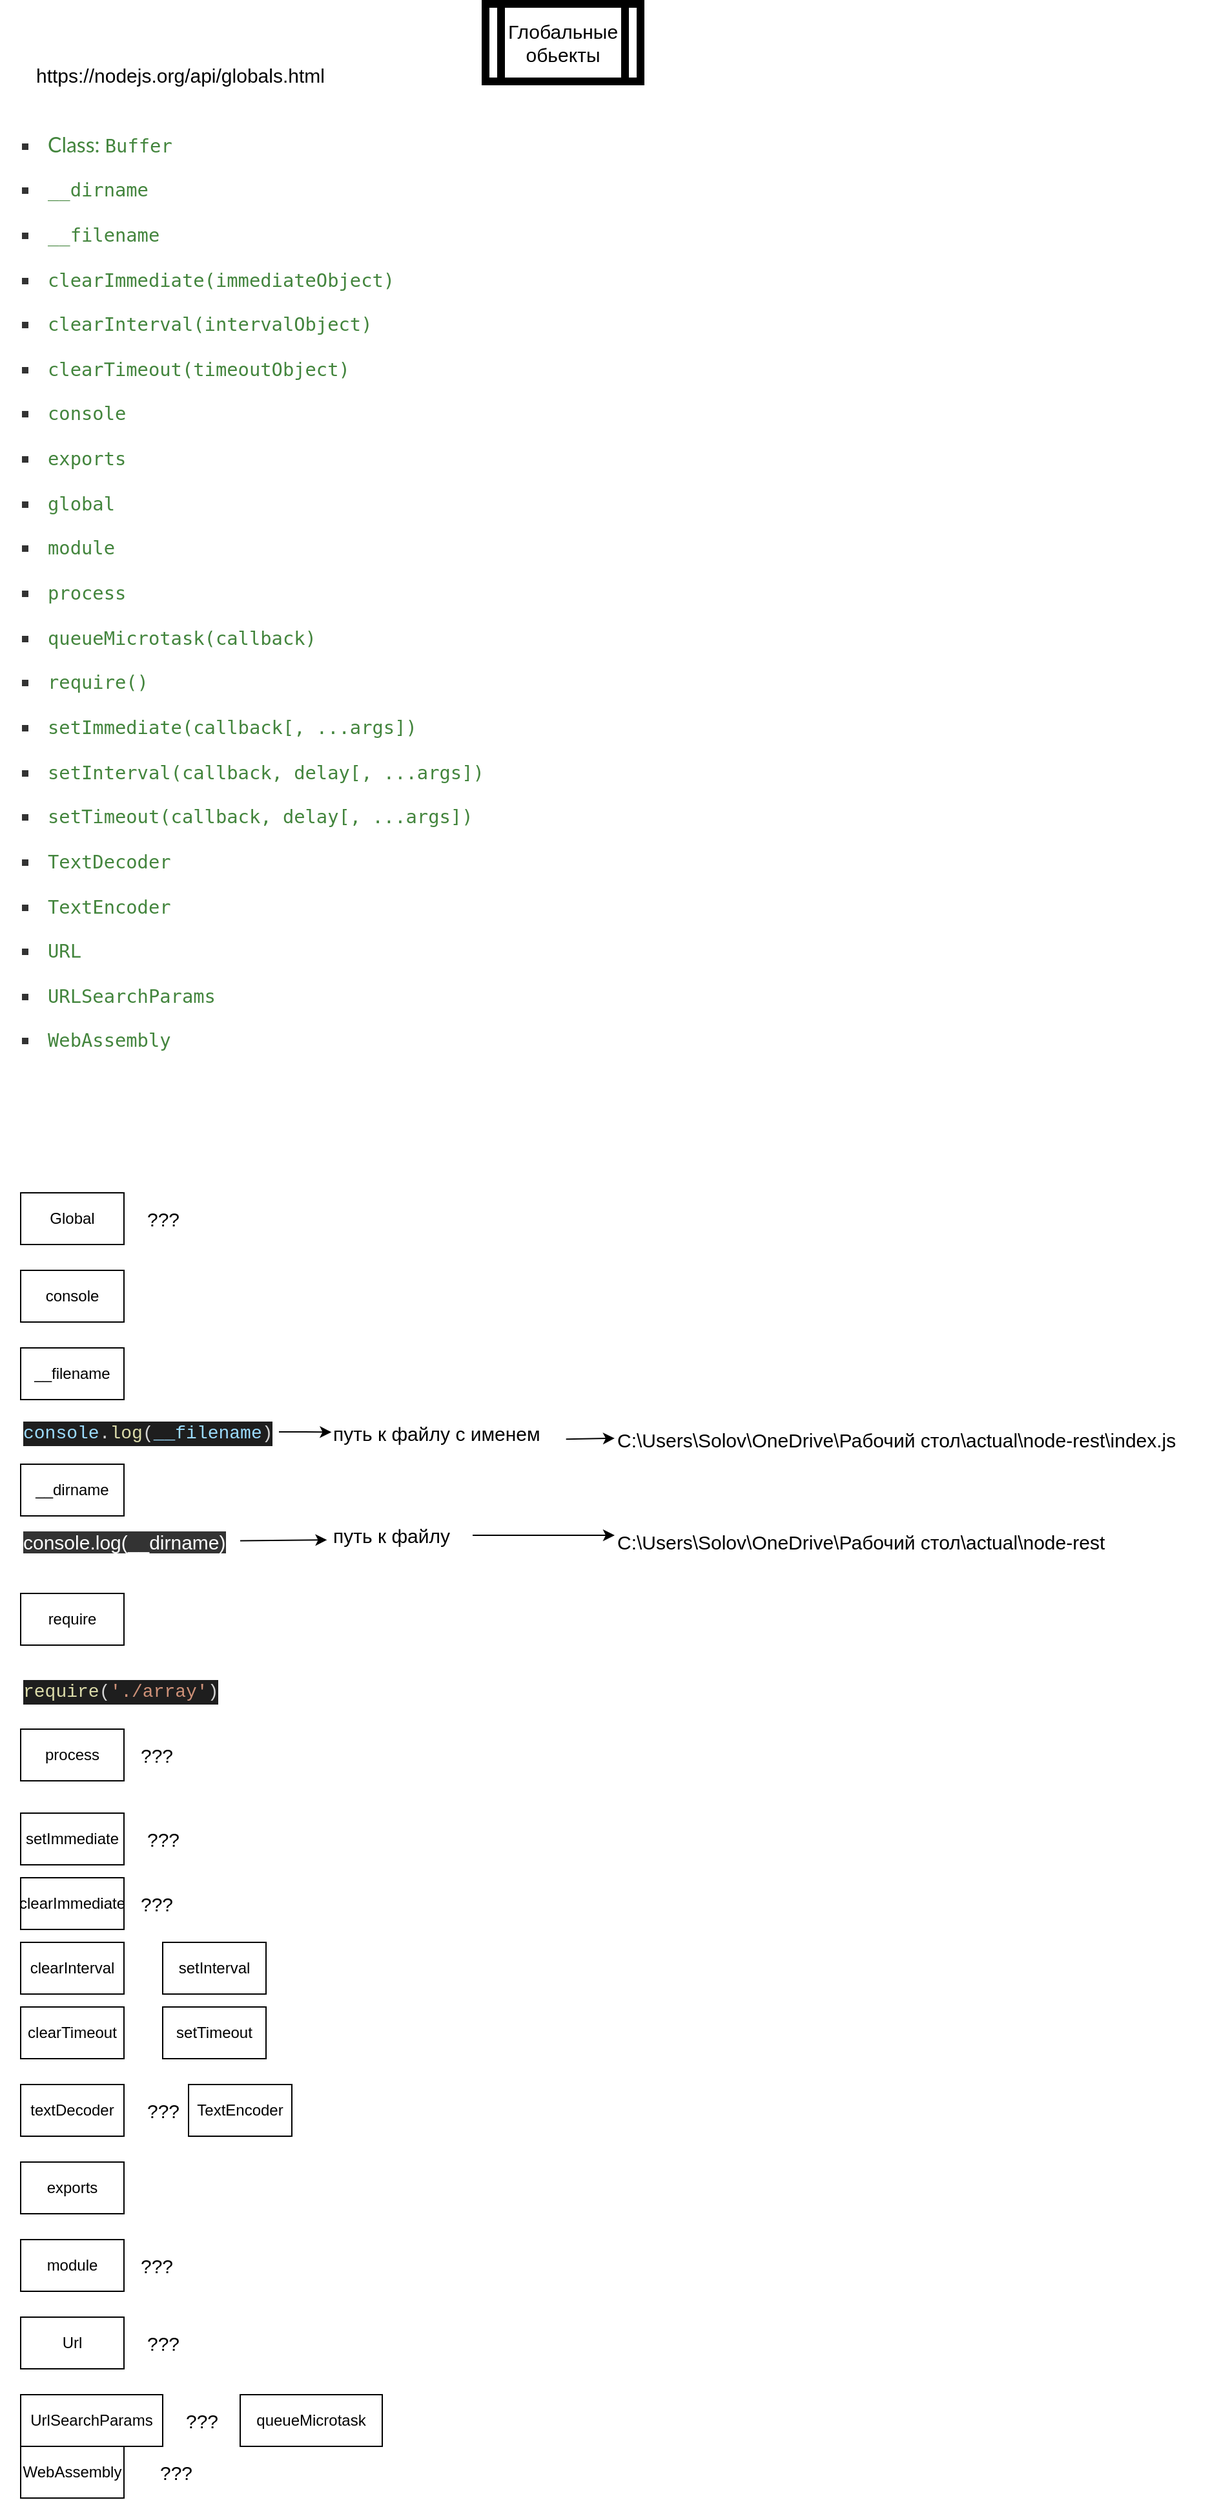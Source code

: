 <mxfile version="13.6.2" type="device" pages="5"><diagram id="C0SLp1-Ot98nmbYjIeOZ" name="Global Obj"><mxGraphModel dx="1024" dy="592" grid="1" gridSize="10" guides="1" tooltips="1" connect="1" arrows="1" fold="1" page="1" pageScale="1" pageWidth="827" pageHeight="1169" math="0" shadow="0"><root><mxCell id="0"/><mxCell id="1" parent="0"/><mxCell id="rNUs44hGzI_61hXootXG-1" value="&lt;span style=&quot;background-color: rgb(51, 51, 51); font-size: 15px;&quot;&gt;&lt;font color=&quot;#ffffff&quot; style=&quot;font-size: 15px;&quot;&gt;console.log(__dirname)&lt;/font&gt;&lt;/span&gt;" style="text;html=1;align=left;verticalAlign=middle;resizable=0;points=[];autosize=1;fontSize=15;" parent="1" vertex="1"><mxGeometry x="30" y="1190" width="170" height="20" as="geometry"/></mxCell><mxCell id="rNUs44hGzI_61hXootXG-2" value="Global" style="rounded=0;whiteSpace=wrap;html=1;" parent="1" vertex="1"><mxGeometry x="30" y="930" width="80" height="40" as="geometry"/></mxCell><mxCell id="rNUs44hGzI_61hXootXG-3" value="console" style="rounded=0;whiteSpace=wrap;html=1;" parent="1" vertex="1"><mxGeometry x="30" y="990" width="80" height="40" as="geometry"/></mxCell><mxCell id="rNUs44hGzI_61hXootXG-5" value="путь к файлу" style="text;html=1;align=left;verticalAlign=middle;resizable=0;points=[];autosize=1;fontSize=15;" parent="1" vertex="1"><mxGeometry x="270" y="1185" width="110" height="20" as="geometry"/></mxCell><mxCell id="rNUs44hGzI_61hXootXG-6" value="" style="endArrow=classic;html=1;fontSize=15;entryX=-0.025;entryY=0.68;entryDx=0;entryDy=0;entryPerimeter=0;" parent="1" source="rNUs44hGzI_61hXootXG-1" target="rNUs44hGzI_61hXootXG-5" edge="1"><mxGeometry width="50" height="50" relative="1" as="geometry"><mxPoint x="320" y="1080" as="sourcePoint"/><mxPoint x="200" y="1030" as="targetPoint"/></mxGeometry></mxCell><mxCell id="rNUs44hGzI_61hXootXG-7" value="C:\Users\Solov\OneDrive\Рабочий стол\actual\node-rest" style="text;whiteSpace=wrap;html=1;fontSize=15;" parent="1" vertex="1"><mxGeometry x="490" y="1184.5" width="400" height="30" as="geometry"/></mxCell><mxCell id="rNUs44hGzI_61hXootXG-8" value="" style="endArrow=classic;html=1;fontSize=15;entryX=0;entryY=0.5;entryDx=0;entryDy=0;" parent="1" source="rNUs44hGzI_61hXootXG-5" edge="1"><mxGeometry width="50" height="50" relative="1" as="geometry"><mxPoint x="410" y="1195" as="sourcePoint"/><mxPoint x="490" y="1195" as="targetPoint"/></mxGeometry></mxCell><mxCell id="rNUs44hGzI_61hXootXG-11" style="edgeStyle=orthogonalEdgeStyle;rounded=0;orthogonalLoop=1;jettySize=auto;html=1;exitX=1;exitY=0.5;exitDx=0;exitDy=0;entryX=0.004;entryY=0.46;entryDx=0;entryDy=0;entryPerimeter=0;fontSize=15;" parent="1" source="rNUs44hGzI_61hXootXG-9" target="rNUs44hGzI_61hXootXG-10" edge="1"><mxGeometry relative="1" as="geometry"/></mxCell><mxCell id="rNUs44hGzI_61hXootXG-9" value="&lt;div style=&quot;color: rgb(212, 212, 212); background-color: rgb(30, 30, 30); font-family: consolas, &amp;quot;courier new&amp;quot;, monospace; font-weight: normal; font-size: 14px; line-height: 19px;&quot;&gt;&lt;div&gt;&lt;span style=&quot;color: #9cdcfe&quot;&gt;console&lt;/span&gt;&lt;span style=&quot;color: #d4d4d4&quot;&gt;.&lt;/span&gt;&lt;span style=&quot;color: #dcdcaa&quot;&gt;log&lt;/span&gt;&lt;span style=&quot;color: #d4d4d4&quot;&gt;(&lt;/span&gt;&lt;span style=&quot;color: #9cdcfe&quot;&gt;__filename&lt;/span&gt;&lt;span style=&quot;color: #d4d4d4&quot;&gt;)&lt;/span&gt;&lt;/div&gt;&lt;/div&gt;" style="text;whiteSpace=wrap;html=1;fontSize=15;" parent="1" vertex="1"><mxGeometry x="30" y="1100" width="200" height="30" as="geometry"/></mxCell><mxCell id="rNUs44hGzI_61hXootXG-10" value="путь к файлу c именем" style="text;html=1;align=left;verticalAlign=middle;resizable=0;points=[];autosize=1;fontSize=15;" parent="1" vertex="1"><mxGeometry x="270" y="1106" width="180" height="20" as="geometry"/></mxCell><mxCell id="rNUs44hGzI_61hXootXG-12" value="C:\Users\Solov\OneDrive\Рабочий стол\actual\node-rest\index.js" style="text;whiteSpace=wrap;html=1;fontSize=15;" parent="1" vertex="1"><mxGeometry x="490" y="1105.5" width="460" height="30" as="geometry"/></mxCell><mxCell id="rNUs44hGzI_61hXootXG-13" value="" style="endArrow=classic;html=1;fontSize=15;exitX=1.013;exitY=0.73;exitDx=0;exitDy=0;exitPerimeter=0;" parent="1" source="rNUs44hGzI_61hXootXG-10" edge="1"><mxGeometry width="50" height="50" relative="1" as="geometry"><mxPoint x="402" y="1275" as="sourcePoint"/><mxPoint x="490" y="1119.953" as="targetPoint"/></mxGeometry></mxCell><mxCell id="rNUs44hGzI_61hXootXG-14" value="__filename" style="rounded=0;whiteSpace=wrap;html=1;" parent="1" vertex="1"><mxGeometry x="30" y="1050" width="80" height="40" as="geometry"/></mxCell><mxCell id="rNUs44hGzI_61hXootXG-15" value="__dirname" style="rounded=0;whiteSpace=wrap;html=1;" parent="1" vertex="1"><mxGeometry x="30" y="1140" width="80" height="40" as="geometry"/></mxCell><mxCell id="rNUs44hGzI_61hXootXG-16" value="Глобальные обьекты" style="shape=process;whiteSpace=wrap;html=1;backgroundOutline=1;labelBackgroundColor=none;strokeWidth=6;fontSize=15;" parent="1" vertex="1"><mxGeometry x="390" y="10" width="120" height="60" as="geometry"/></mxCell><UserObject label="https://nodejs.org/api/globals.html" link="https://nodejs.org/api/globals.html" id="rNUs44hGzI_61hXootXG-17"><mxCell style="text;whiteSpace=wrap;html=1;fontSize=15;" parent="1" vertex="1"><mxGeometry x="40" y="50" width="250" height="30" as="geometry"/></mxCell></UserObject><mxCell id="ol5EwTHHS1bRnAvsSDLV-1" value="require" style="rounded=0;whiteSpace=wrap;html=1;" parent="1" vertex="1"><mxGeometry x="30" y="1240" width="80" height="40" as="geometry"/></mxCell><mxCell id="ol5EwTHHS1bRnAvsSDLV-2" value="&lt;div style=&quot;color: rgb(212, 212, 212); background-color: rgb(30, 30, 30); font-family: consolas, &amp;quot;courier new&amp;quot;, monospace; font-weight: normal; font-size: 14px; line-height: 19px;&quot;&gt;&lt;div&gt;&lt;span style=&quot;color: #dcdcaa&quot;&gt;require&lt;/span&gt;&lt;span style=&quot;color: #d4d4d4&quot;&gt;(&lt;/span&gt;&lt;span style=&quot;color: #ce9178&quot;&gt;'./array'&lt;/span&gt;&lt;span style=&quot;color: #d4d4d4&quot;&gt;)&lt;/span&gt;&lt;/div&gt;&lt;/div&gt;" style="text;whiteSpace=wrap;html=1;fontSize=15;" parent="1" vertex="1"><mxGeometry x="30" y="1300" width="160" height="30" as="geometry"/></mxCell><mxCell id="AlujhWL5WquiGfwqUZeh-2" value="setTimeout" style="rounded=0;whiteSpace=wrap;html=1;" parent="1" vertex="1"><mxGeometry x="140" y="1560" width="80" height="40" as="geometry"/></mxCell><mxCell id="AlujhWL5WquiGfwqUZeh-4" value="setInterval" style="rounded=0;whiteSpace=wrap;html=1;" parent="1" vertex="1"><mxGeometry x="140" y="1510" width="80" height="40" as="geometry"/></mxCell><mxCell id="AlujhWL5WquiGfwqUZeh-6" value="setImmediate" style="rounded=0;whiteSpace=wrap;html=1;" parent="1" vertex="1"><mxGeometry x="30" y="1410" width="80" height="40" as="geometry"/></mxCell><mxCell id="AlujhWL5WquiGfwqUZeh-8" value="module" style="rounded=0;whiteSpace=wrap;html=1;" parent="1" vertex="1"><mxGeometry x="30" y="1740" width="80" height="40" as="geometry"/></mxCell><mxCell id="AlujhWL5WquiGfwqUZeh-9" value="???" style="text;html=1;align=center;verticalAlign=middle;resizable=0;points=[];autosize=1;fontSize=15;" parent="1" vertex="1"><mxGeometry x="120" y="1420" width="40" height="20" as="geometry"/></mxCell><mxCell id="AlujhWL5WquiGfwqUZeh-10" value="exports" style="rounded=0;whiteSpace=wrap;html=1;" parent="1" vertex="1"><mxGeometry x="30" y="1680" width="80" height="40" as="geometry"/></mxCell><mxCell id="AlujhWL5WquiGfwqUZeh-11" value="???" style="text;html=1;align=center;verticalAlign=middle;resizable=0;points=[];autosize=1;fontSize=15;" parent="1" vertex="1"><mxGeometry x="115" y="1750" width="40" height="20" as="geometry"/></mxCell><mxCell id="AlujhWL5WquiGfwqUZeh-12" value="clearTimeout" style="rounded=0;whiteSpace=wrap;html=1;" parent="1" vertex="1"><mxGeometry x="30" y="1560" width="80" height="40" as="geometry"/></mxCell><mxCell id="AlujhWL5WquiGfwqUZeh-13" value="???" style="text;html=1;align=center;verticalAlign=middle;resizable=0;points=[];autosize=1;fontSize=15;" parent="1" vertex="1"><mxGeometry x="120" y="940" width="40" height="20" as="geometry"/></mxCell><mxCell id="AlujhWL5WquiGfwqUZeh-14" value="clearInterval" style="rounded=0;whiteSpace=wrap;html=1;" parent="1" vertex="1"><mxGeometry x="30" y="1510" width="80" height="40" as="geometry"/></mxCell><mxCell id="AlujhWL5WquiGfwqUZeh-16" value="clearImmediate" style="rounded=0;whiteSpace=wrap;html=1;" parent="1" vertex="1"><mxGeometry x="30" y="1460" width="80" height="40" as="geometry"/></mxCell><mxCell id="AlujhWL5WquiGfwqUZeh-17" value="???" style="text;html=1;align=center;verticalAlign=middle;resizable=0;points=[];autosize=1;fontSize=15;" parent="1" vertex="1"><mxGeometry x="115" y="1470" width="40" height="20" as="geometry"/></mxCell><mxCell id="AlujhWL5WquiGfwqUZeh-28" value="TextEncoder" style="rounded=0;whiteSpace=wrap;html=1;" parent="1" vertex="1"><mxGeometry x="160" y="1620" width="80" height="40" as="geometry"/></mxCell><mxCell id="AlujhWL5WquiGfwqUZeh-29" value="textDecoder" style="rounded=0;whiteSpace=wrap;html=1;" parent="1" vertex="1"><mxGeometry x="30" y="1620" width="80" height="40" as="geometry"/></mxCell><mxCell id="AlujhWL5WquiGfwqUZeh-30" value="???" style="text;html=1;align=center;verticalAlign=middle;resizable=0;points=[];autosize=1;fontSize=15;" parent="1" vertex="1"><mxGeometry x="120" y="1630" width="40" height="20" as="geometry"/></mxCell><mxCell id="AlujhWL5WquiGfwqUZeh-31" value="Url" style="rounded=0;whiteSpace=wrap;html=1;" parent="1" vertex="1"><mxGeometry x="30" y="1800" width="80" height="40" as="geometry"/></mxCell><mxCell id="AlujhWL5WquiGfwqUZeh-32" value="???" style="text;html=1;align=center;verticalAlign=middle;resizable=0;points=[];autosize=1;fontSize=15;" parent="1" vertex="1"><mxGeometry x="120" y="1810" width="40" height="20" as="geometry"/></mxCell><mxCell id="AlujhWL5WquiGfwqUZeh-33" value="UrlSearchParams" style="rounded=0;whiteSpace=wrap;html=1;" parent="1" vertex="1"><mxGeometry x="30" y="1860" width="110" height="40" as="geometry"/></mxCell><mxCell id="AlujhWL5WquiGfwqUZeh-34" value="???" style="text;html=1;align=center;verticalAlign=middle;resizable=0;points=[];autosize=1;fontSize=15;" parent="1" vertex="1"><mxGeometry x="150" y="1870" width="40" height="20" as="geometry"/></mxCell><mxCell id="AlujhWL5WquiGfwqUZeh-35" value="WebAssembly" style="rounded=0;whiteSpace=wrap;html=1;" parent="1" vertex="1"><mxGeometry x="30" y="1900" width="80" height="40" as="geometry"/></mxCell><mxCell id="AlujhWL5WquiGfwqUZeh-36" value="???" style="text;html=1;align=center;verticalAlign=middle;resizable=0;points=[];autosize=1;fontSize=15;" parent="1" vertex="1"><mxGeometry x="130" y="1910" width="40" height="20" as="geometry"/></mxCell><mxCell id="AlujhWL5WquiGfwqUZeh-37" value="queueMicrotask" style="rounded=0;whiteSpace=wrap;html=1;" parent="1" vertex="1"><mxGeometry x="200" y="1860" width="110" height="40" as="geometry"/></mxCell><mxCell id="AlujhWL5WquiGfwqUZeh-38" value="process" style="rounded=0;whiteSpace=wrap;html=1;" parent="1" vertex="1"><mxGeometry x="30" y="1345" width="80" height="40" as="geometry"/></mxCell><mxCell id="AlujhWL5WquiGfwqUZeh-39" value="???" style="text;html=1;align=center;verticalAlign=middle;resizable=0;points=[];autosize=1;fontSize=15;" parent="1" vertex="1"><mxGeometry x="115" y="1355" width="40" height="20" as="geometry"/></mxCell><mxCell id="AlujhWL5WquiGfwqUZeh-40" value="&lt;ul style=&quot;box-sizing: border-box; margin: 0.666rem 0px 0px 2rem; padding: 0px; color: rgb(51, 51, 51); font-family: lato, &amp;quot;lucida grande&amp;quot;, &amp;quot;lucida sans unicode&amp;quot;, &amp;quot;lucida sans&amp;quot;, verdana, tahoma, sans-serif; font-size: 16px; font-style: normal; font-weight: 400; letter-spacing: normal; text-align: left; text-indent: 0px; text-transform: none; word-spacing: 0px; background-color: rgb(255, 255, 255);&quot;&gt;&lt;li style=&quot;box-sizing: border-box ; margin-bottom: 0.666rem ; list-style: outside square&quot;&gt;&lt;a href=&quot;https://nodejs.org/api/globals.html#globals_class_buffer&quot; style=&quot;box-sizing: border-box ; color: rgb(67 , 133 , 61) ; text-decoration: none ; border-radius: 2px ; padding: 1px 3px&quot;&gt;Class:&lt;span&gt;&amp;nbsp;&lt;/span&gt;&lt;code style=&quot;box-sizing: border-box ; font-family: , &amp;quot;menlo&amp;quot; , &amp;quot;consolas&amp;quot; , &amp;quot;liberation mono&amp;quot; , &amp;quot;courier new&amp;quot; , monospace ; font-size: 0.9em ; line-height: 1.5rem ; margin: 0px ; padding: 0px ; color: inherit ; background-color: inherit ; border-radius: 2px&quot;&gt;Buffer&lt;/code&gt;&lt;/a&gt;&lt;/li&gt;&lt;li style=&quot;box-sizing: border-box ; margin-bottom: 0.666rem ; list-style: outside square&quot;&gt;&lt;a href=&quot;https://nodejs.org/api/globals.html#globals_dirname&quot; style=&quot;box-sizing: border-box ; color: rgb(67 , 133 , 61) ; text-decoration: none ; border-radius: 2px ; padding: 1px 3px&quot;&gt;&lt;code style=&quot;box-sizing: border-box ; font-family: , &amp;quot;menlo&amp;quot; , &amp;quot;consolas&amp;quot; , &amp;quot;liberation mono&amp;quot; , &amp;quot;courier new&amp;quot; , monospace ; font-size: 0.9em ; line-height: 1.5rem ; margin: 0px ; padding: 0px ; color: inherit ; background-color: inherit ; border-radius: 2px&quot;&gt;__dirname&lt;/code&gt;&lt;/a&gt;&lt;/li&gt;&lt;li style=&quot;box-sizing: border-box ; margin-bottom: 0.666rem ; list-style: outside square&quot;&gt;&lt;a href=&quot;https://nodejs.org/api/globals.html#globals_filename&quot; style=&quot;box-sizing: border-box ; color: rgb(67 , 133 , 61) ; text-decoration: none ; border-radius: 2px ; padding: 1px 3px&quot;&gt;&lt;code style=&quot;box-sizing: border-box ; font-family: , &amp;quot;menlo&amp;quot; , &amp;quot;consolas&amp;quot; , &amp;quot;liberation mono&amp;quot; , &amp;quot;courier new&amp;quot; , monospace ; font-size: 0.9em ; line-height: 1.5rem ; margin: 0px ; padding: 0px ; color: inherit ; background-color: inherit ; border-radius: 2px&quot;&gt;__filename&lt;/code&gt;&lt;/a&gt;&lt;/li&gt;&lt;li style=&quot;box-sizing: border-box ; margin-bottom: 0.666rem ; list-style: outside square&quot;&gt;&lt;a href=&quot;https://nodejs.org/api/globals.html#globals_clearimmediate_immediateobject&quot; style=&quot;box-sizing: border-box ; color: rgb(67 , 133 , 61) ; text-decoration: none ; border-radius: 2px ; padding: 1px 3px&quot;&gt;&lt;code style=&quot;box-sizing: border-box ; font-family: , &amp;quot;menlo&amp;quot; , &amp;quot;consolas&amp;quot; , &amp;quot;liberation mono&amp;quot; , &amp;quot;courier new&amp;quot; , monospace ; font-size: 0.9em ; line-height: 1.5rem ; margin: 0px ; padding: 0px ; color: inherit ; background-color: inherit ; border-radius: 2px&quot;&gt;clearImmediate(immediateObject)&lt;/code&gt;&lt;/a&gt;&lt;/li&gt;&lt;li style=&quot;box-sizing: border-box ; margin-bottom: 0.666rem ; list-style: outside square&quot;&gt;&lt;a href=&quot;https://nodejs.org/api/globals.html#globals_clearinterval_intervalobject&quot; style=&quot;box-sizing: border-box ; color: rgb(67 , 133 , 61) ; text-decoration: none ; border-radius: 2px ; padding: 1px 3px&quot;&gt;&lt;code style=&quot;box-sizing: border-box ; font-family: , &amp;quot;menlo&amp;quot; , &amp;quot;consolas&amp;quot; , &amp;quot;liberation mono&amp;quot; , &amp;quot;courier new&amp;quot; , monospace ; font-size: 0.9em ; line-height: 1.5rem ; margin: 0px ; padding: 0px ; color: inherit ; background-color: inherit ; border-radius: 2px&quot;&gt;clearInterval(intervalObject)&lt;/code&gt;&lt;/a&gt;&lt;/li&gt;&lt;li style=&quot;box-sizing: border-box ; margin-bottom: 0.666rem ; list-style: outside square&quot;&gt;&lt;a href=&quot;https://nodejs.org/api/globals.html#globals_cleartimeout_timeoutobject&quot; style=&quot;box-sizing: border-box ; color: rgb(67 , 133 , 61) ; text-decoration: none ; border-radius: 2px ; padding: 1px 3px&quot;&gt;&lt;code style=&quot;box-sizing: border-box ; font-family: , &amp;quot;menlo&amp;quot; , &amp;quot;consolas&amp;quot; , &amp;quot;liberation mono&amp;quot; , &amp;quot;courier new&amp;quot; , monospace ; font-size: 0.9em ; line-height: 1.5rem ; margin: 0px ; padding: 0px ; color: inherit ; background-color: inherit ; border-radius: 2px&quot;&gt;clearTimeout(timeoutObject)&lt;/code&gt;&lt;/a&gt;&lt;/li&gt;&lt;li style=&quot;box-sizing: border-box ; margin-bottom: 0.666rem ; list-style: outside square&quot;&gt;&lt;a href=&quot;https://nodejs.org/api/globals.html#globals_console&quot; style=&quot;box-sizing: border-box ; color: rgb(67 , 133 , 61) ; text-decoration: none ; border-radius: 2px ; padding: 1px 3px&quot;&gt;&lt;code style=&quot;box-sizing: border-box ; font-family: , &amp;quot;menlo&amp;quot; , &amp;quot;consolas&amp;quot; , &amp;quot;liberation mono&amp;quot; , &amp;quot;courier new&amp;quot; , monospace ; font-size: 0.9em ; line-height: 1.5rem ; margin: 0px ; padding: 0px ; color: inherit ; background-color: inherit ; border-radius: 2px&quot;&gt;console&lt;/code&gt;&lt;/a&gt;&lt;/li&gt;&lt;li style=&quot;box-sizing: border-box ; margin-bottom: 0.666rem ; list-style: outside square&quot;&gt;&lt;a href=&quot;https://nodejs.org/api/globals.html#globals_exports&quot; style=&quot;box-sizing: border-box ; color: rgb(67 , 133 , 61) ; text-decoration: none ; border-radius: 2px ; padding: 1px 3px&quot;&gt;&lt;code style=&quot;box-sizing: border-box ; font-family: , &amp;quot;menlo&amp;quot; , &amp;quot;consolas&amp;quot; , &amp;quot;liberation mono&amp;quot; , &amp;quot;courier new&amp;quot; , monospace ; font-size: 0.9em ; line-height: 1.5rem ; margin: 0px ; padding: 0px ; color: inherit ; background-color: inherit ; border-radius: 2px&quot;&gt;exports&lt;/code&gt;&lt;/a&gt;&lt;/li&gt;&lt;li style=&quot;box-sizing: border-box ; margin-bottom: 0.666rem ; list-style: outside square&quot;&gt;&lt;a href=&quot;https://nodejs.org/api/globals.html#globals_global&quot; style=&quot;box-sizing: border-box ; color: rgb(67 , 133 , 61) ; text-decoration: none ; border-radius: 2px ; padding: 1px 3px&quot;&gt;&lt;code style=&quot;box-sizing: border-box ; font-family: , &amp;quot;menlo&amp;quot; , &amp;quot;consolas&amp;quot; , &amp;quot;liberation mono&amp;quot; , &amp;quot;courier new&amp;quot; , monospace ; font-size: 0.9em ; line-height: 1.5rem ; margin: 0px ; padding: 0px ; color: inherit ; background-color: inherit ; border-radius: 2px&quot;&gt;global&lt;/code&gt;&lt;/a&gt;&lt;/li&gt;&lt;li style=&quot;box-sizing: border-box ; margin-bottom: 0.666rem ; list-style: outside square&quot;&gt;&lt;a href=&quot;https://nodejs.org/api/globals.html#globals_module&quot; style=&quot;box-sizing: border-box ; color: rgb(67 , 133 , 61) ; text-decoration: none ; border-radius: 2px ; padding: 1px 3px&quot;&gt;&lt;code style=&quot;box-sizing: border-box ; font-family: , &amp;quot;menlo&amp;quot; , &amp;quot;consolas&amp;quot; , &amp;quot;liberation mono&amp;quot; , &amp;quot;courier new&amp;quot; , monospace ; font-size: 0.9em ; line-height: 1.5rem ; margin: 0px ; padding: 0px ; color: inherit ; background-color: inherit ; border-radius: 2px&quot;&gt;module&lt;/code&gt;&lt;/a&gt;&lt;/li&gt;&lt;li style=&quot;box-sizing: border-box ; margin-bottom: 0.666rem ; list-style: outside square&quot;&gt;&lt;a href=&quot;https://nodejs.org/api/globals.html#globals_process&quot; style=&quot;box-sizing: border-box ; color: rgb(67 , 133 , 61) ; text-decoration: none ; border-radius: 2px ; padding: 1px 3px&quot;&gt;&lt;code style=&quot;box-sizing: border-box ; font-family: , &amp;quot;menlo&amp;quot; , &amp;quot;consolas&amp;quot; , &amp;quot;liberation mono&amp;quot; , &amp;quot;courier new&amp;quot; , monospace ; font-size: 0.9em ; line-height: 1.5rem ; margin: 0px ; padding: 0px ; color: inherit ; background-color: inherit ; border-radius: 2px&quot;&gt;process&lt;/code&gt;&lt;/a&gt;&lt;/li&gt;&lt;li style=&quot;box-sizing: border-box ; margin-bottom: 0.666rem ; list-style: outside square&quot;&gt;&lt;a href=&quot;https://nodejs.org/api/globals.html#globals_queuemicrotask_callback&quot; style=&quot;box-sizing: border-box ; color: rgb(67 , 133 , 61) ; text-decoration: none ; border-radius: 2px ; padding: 1px 3px&quot;&gt;&lt;code style=&quot;box-sizing: border-box ; font-family: , &amp;quot;menlo&amp;quot; , &amp;quot;consolas&amp;quot; , &amp;quot;liberation mono&amp;quot; , &amp;quot;courier new&amp;quot; , monospace ; font-size: 0.9em ; line-height: 1.5rem ; margin: 0px ; padding: 0px ; color: inherit ; background-color: inherit ; border-radius: 2px&quot;&gt;queueMicrotask(callback)&lt;/code&gt;&lt;/a&gt;&lt;/li&gt;&lt;li style=&quot;box-sizing: border-box ; margin-bottom: 0.666rem ; list-style: outside square&quot;&gt;&lt;a href=&quot;https://nodejs.org/api/globals.html#globals_require&quot; style=&quot;box-sizing: border-box ; color: rgb(67 , 133 , 61) ; text-decoration: none ; border-radius: 2px ; padding: 1px 3px&quot;&gt;&lt;code style=&quot;box-sizing: border-box ; font-family: , &amp;quot;menlo&amp;quot; , &amp;quot;consolas&amp;quot; , &amp;quot;liberation mono&amp;quot; , &amp;quot;courier new&amp;quot; , monospace ; font-size: 0.9em ; line-height: 1.5rem ; margin: 0px ; padding: 0px ; color: inherit ; background-color: inherit ; border-radius: 2px&quot;&gt;require()&lt;/code&gt;&lt;/a&gt;&lt;/li&gt;&lt;li style=&quot;box-sizing: border-box ; margin-bottom: 0.666rem ; list-style: outside square&quot;&gt;&lt;a href=&quot;https://nodejs.org/api/globals.html#globals_setimmediate_callback_args&quot; style=&quot;box-sizing: border-box ; color: rgb(67 , 133 , 61) ; text-decoration: none ; border-radius: 2px ; padding: 1px 3px&quot;&gt;&lt;code style=&quot;box-sizing: border-box ; font-family: , &amp;quot;menlo&amp;quot; , &amp;quot;consolas&amp;quot; , &amp;quot;liberation mono&amp;quot; , &amp;quot;courier new&amp;quot; , monospace ; font-size: 0.9em ; line-height: 1.5rem ; margin: 0px ; padding: 0px ; color: inherit ; background-color: inherit ; border-radius: 2px&quot;&gt;setImmediate(callback[, ...args])&lt;/code&gt;&lt;/a&gt;&lt;/li&gt;&lt;li style=&quot;box-sizing: border-box ; margin-bottom: 0.666rem ; list-style: outside square&quot;&gt;&lt;a href=&quot;https://nodejs.org/api/globals.html#globals_setinterval_callback_delay_args&quot; style=&quot;box-sizing: border-box ; color: rgb(67 , 133 , 61) ; text-decoration: none ; border-radius: 2px ; padding: 1px 3px&quot;&gt;&lt;code style=&quot;box-sizing: border-box ; font-family: , &amp;quot;menlo&amp;quot; , &amp;quot;consolas&amp;quot; , &amp;quot;liberation mono&amp;quot; , &amp;quot;courier new&amp;quot; , monospace ; font-size: 0.9em ; line-height: 1.5rem ; margin: 0px ; padding: 0px ; color: inherit ; background-color: inherit ; border-radius: 2px&quot;&gt;setInterval(callback, delay[, ...args])&lt;/code&gt;&lt;/a&gt;&lt;/li&gt;&lt;li style=&quot;box-sizing: border-box ; margin-bottom: 0.666rem ; list-style: outside square&quot;&gt;&lt;a href=&quot;https://nodejs.org/api/globals.html#globals_settimeout_callback_delay_args&quot; style=&quot;box-sizing: border-box ; color: rgb(67 , 133 , 61) ; text-decoration: none ; border-radius: 2px ; padding: 1px 3px&quot;&gt;&lt;code style=&quot;box-sizing: border-box ; font-family: , &amp;quot;menlo&amp;quot; , &amp;quot;consolas&amp;quot; , &amp;quot;liberation mono&amp;quot; , &amp;quot;courier new&amp;quot; , monospace ; font-size: 0.9em ; line-height: 1.5rem ; margin: 0px ; padding: 0px ; color: inherit ; background-color: inherit ; border-radius: 2px&quot;&gt;setTimeout(callback, delay[, ...args])&lt;/code&gt;&lt;/a&gt;&lt;/li&gt;&lt;li style=&quot;box-sizing: border-box ; margin-bottom: 0.666rem ; list-style: outside square&quot;&gt;&lt;a href=&quot;https://nodejs.org/api/globals.html#globals_textdecoder&quot; style=&quot;box-sizing: border-box ; color: rgb(67 , 133 , 61) ; text-decoration: none ; border-radius: 2px ; padding: 1px 3px&quot;&gt;&lt;code style=&quot;box-sizing: border-box ; font-family: , &amp;quot;menlo&amp;quot; , &amp;quot;consolas&amp;quot; , &amp;quot;liberation mono&amp;quot; , &amp;quot;courier new&amp;quot; , monospace ; font-size: 0.9em ; line-height: 1.5rem ; margin: 0px ; padding: 0px ; color: inherit ; background-color: inherit ; border-radius: 2px&quot;&gt;TextDecoder&lt;/code&gt;&lt;/a&gt;&lt;/li&gt;&lt;li style=&quot;box-sizing: border-box ; margin-bottom: 0.666rem ; list-style: outside square&quot;&gt;&lt;a href=&quot;https://nodejs.org/api/globals.html#globals_textencoder&quot; style=&quot;box-sizing: border-box ; color: rgb(67 , 133 , 61) ; text-decoration: none ; border-radius: 2px ; padding: 1px 3px&quot;&gt;&lt;code style=&quot;box-sizing: border-box ; font-family: , &amp;quot;menlo&amp;quot; , &amp;quot;consolas&amp;quot; , &amp;quot;liberation mono&amp;quot; , &amp;quot;courier new&amp;quot; , monospace ; font-size: 0.9em ; line-height: 1.5rem ; margin: 0px ; padding: 0px ; color: inherit ; background-color: inherit ; border-radius: 2px&quot;&gt;TextEncoder&lt;/code&gt;&lt;/a&gt;&lt;/li&gt;&lt;li style=&quot;box-sizing: border-box ; margin-bottom: 0.666rem ; list-style: outside square&quot;&gt;&lt;a href=&quot;https://nodejs.org/api/globals.html#globals_url&quot; style=&quot;box-sizing: border-box ; color: rgb(67 , 133 , 61) ; text-decoration: none ; border-radius: 2px ; padding: 1px 3px&quot;&gt;&lt;code style=&quot;box-sizing: border-box ; font-family: , &amp;quot;menlo&amp;quot; , &amp;quot;consolas&amp;quot; , &amp;quot;liberation mono&amp;quot; , &amp;quot;courier new&amp;quot; , monospace ; font-size: 0.9em ; line-height: 1.5rem ; margin: 0px ; padding: 0px ; color: inherit ; background-color: inherit ; border-radius: 2px&quot;&gt;URL&lt;/code&gt;&lt;/a&gt;&lt;/li&gt;&lt;li style=&quot;box-sizing: border-box ; margin-bottom: 0.666rem ; list-style: outside square&quot;&gt;&lt;a href=&quot;https://nodejs.org/api/globals.html#globals_urlsearchparams&quot; style=&quot;box-sizing: border-box ; color: rgb(67 , 133 , 61) ; text-decoration: none ; border-radius: 2px ; padding: 1px 3px&quot;&gt;&lt;code style=&quot;box-sizing: border-box ; font-family: , &amp;quot;menlo&amp;quot; , &amp;quot;consolas&amp;quot; , &amp;quot;liberation mono&amp;quot; , &amp;quot;courier new&amp;quot; , monospace ; font-size: 0.9em ; line-height: 1.5rem ; margin: 0px ; padding: 0px ; color: inherit ; background-color: inherit ; border-radius: 2px&quot;&gt;URLSearchParams&lt;/code&gt;&lt;/a&gt;&lt;/li&gt;&lt;li style=&quot;box-sizing: border-box ; margin-bottom: 0.666rem ; list-style: outside square&quot;&gt;&lt;a href=&quot;https://nodejs.org/api/globals.html#globals_webassembly&quot; style=&quot;box-sizing: border-box ; color: rgb(67 , 133 , 61) ; text-decoration: none ; border-radius: 2px ; padding: 1px 3px&quot;&gt;&lt;code style=&quot;box-sizing: border-box ; font-family: , &amp;quot;menlo&amp;quot; , &amp;quot;consolas&amp;quot; , &amp;quot;liberation mono&amp;quot; , &amp;quot;courier new&amp;quot; , monospace ; font-size: 0.9em ; line-height: 1.5rem ; margin: 0px ; padding: 0px ; color: inherit ; background-color: inherit ; border-radius: 2px&quot;&gt;WebAssembly&lt;/code&gt;&lt;/a&gt;&lt;/li&gt;&lt;/ul&gt;" style="text;whiteSpace=wrap;html=1;fontSize=15;" parent="1" vertex="1"><mxGeometry x="14" y="90" width="400" height="750" as="geometry"/></mxCell></root></mxGraphModel></diagram><diagram id="DaIKa1uCijTbf8ysFdA5" name="modules"><mxGraphModel dx="1024" dy="592" grid="1" gridSize="10" guides="1" tooltips="1" connect="1" arrows="1" fold="1" page="1" pageScale="1" pageWidth="827" pageHeight="1169" math="0" shadow="0"><root><mxCell id="qzsPanrn4zi56KVq3pib-0"/><mxCell id="qzsPanrn4zi56KVq3pib-1" parent="qzsPanrn4zi56KVq3pib-0"/><mxCell id="oJ5bYRfp0VUhYFKyaQ4N-0" value="Index.js" style="rounded=0;whiteSpace=wrap;html=1;" parent="qzsPanrn4zi56KVq3pib-1" vertex="1"><mxGeometry x="40" y="40" width="80" height="40" as="geometry"/></mxCell><mxCell id="oJ5bYRfp0VUhYFKyaQ4N-1" value="array.js" style="rounded=0;whiteSpace=wrap;html=1;" parent="qzsPanrn4zi56KVq3pib-1" vertex="1"><mxGeometry x="400" y="40" width="80" height="40" as="geometry"/></mxCell><mxCell id="Ax2EdaHYWdbqG5lyS2bH-0" value="&lt;div style=&quot;color: rgb(212, 212, 212); background-color: rgb(30, 30, 30); font-family: consolas, &amp;quot;courier new&amp;quot;, monospace; font-weight: normal; font-size: 14px; line-height: 19px;&quot;&gt;&lt;div&gt;&lt;span style=&quot;color: #dcdcaa&quot;&gt;require&lt;/span&gt;&lt;span style=&quot;color: #d4d4d4&quot;&gt;(&lt;/span&gt;&lt;span style=&quot;color: #ce9178&quot;&gt;'./array'&lt;/span&gt;&lt;span style=&quot;color: #d4d4d4&quot;&gt;)&lt;/span&gt;&lt;/div&gt;&lt;/div&gt;" style="text;whiteSpace=wrap;html=1;fontSize=15;" parent="qzsPanrn4zi56KVq3pib-1" vertex="1"><mxGeometry x="40" y="120" width="160" height="30" as="geometry"/></mxCell><mxCell id="Ax2EdaHYWdbqG5lyS2bH-1" value="&lt;div style=&quot;color: rgb(212, 212, 212); background-color: rgb(30, 30, 30); font-family: consolas, &amp;quot;courier new&amp;quot;, monospace; font-weight: normal; font-size: 14px; line-height: 19px;&quot;&gt;&lt;div&gt;&lt;span style=&quot;color: #569cd6&quot;&gt;const&lt;/span&gt;&lt;span style=&quot;color: #d4d4d4&quot;&gt;&amp;nbsp;&lt;/span&gt;&lt;span style=&quot;color: #dcdcaa&quot;&gt;arrayCounter&lt;/span&gt;&lt;span style=&quot;color: #d4d4d4&quot;&gt;&amp;nbsp;=&amp;nbsp;&lt;/span&gt;&lt;span style=&quot;color: #569cd6&quot;&gt;function&lt;/span&gt;&lt;span style=&quot;color: #d4d4d4&quot;&gt;(&lt;/span&gt;&lt;span style=&quot;color: #9cdcfe&quot;&gt;arr&lt;/span&gt;&lt;span style=&quot;color: #d4d4d4&quot;&gt;){&lt;/span&gt;&lt;/div&gt;&lt;div&gt;&lt;span style=&quot;color: #d4d4d4&quot;&gt;&amp;nbsp;&amp;nbsp;&amp;nbsp;&amp;nbsp;&lt;/span&gt;&lt;span style=&quot;color: #9cdcfe&quot;&gt;console&lt;/span&gt;&lt;span style=&quot;color: #d4d4d4&quot;&gt;.&lt;/span&gt;&lt;span style=&quot;color: #dcdcaa&quot;&gt;log&lt;/span&gt;&lt;span style=&quot;color: #d4d4d4&quot;&gt;(&lt;/span&gt;&lt;span style=&quot;color: #ce9178&quot;&gt;'here&amp;nbsp;'&lt;/span&gt;&lt;span style=&quot;color: #d4d4d4&quot;&gt;+&amp;nbsp;&lt;/span&gt;&lt;span style=&quot;color: #9cdcfe&quot;&gt;arr&lt;/span&gt;&lt;span style=&quot;color: #d4d4d4&quot;&gt;.&lt;/span&gt;&lt;span style=&quot;color: #9cdcfe&quot;&gt;length&lt;/span&gt;&lt;span style=&quot;color: #d4d4d4&quot;&gt;&amp;nbsp;+&amp;nbsp;&lt;/span&gt;&lt;span style=&quot;color: #ce9178&quot;&gt;'&amp;nbsp;elements'&lt;/span&gt;&lt;span style=&quot;color: #d4d4d4&quot;&gt;);&lt;/span&gt;&lt;/div&gt;&lt;div&gt;&lt;span style=&quot;color: #d4d4d4&quot;&gt;}&lt;/span&gt;&lt;/div&gt;&lt;br&gt;&lt;div&gt;&lt;span style=&quot;color: #dcdcaa&quot;&gt;arrayCounter&lt;/span&gt;&lt;span style=&quot;color: #d4d4d4&quot;&gt;([&lt;/span&gt;&lt;span style=&quot;color: #b5cea8&quot;&gt;1&lt;/span&gt;&lt;span style=&quot;color: #d4d4d4&quot;&gt;,&lt;/span&gt;&lt;span style=&quot;color: #b5cea8&quot;&gt;2&lt;/span&gt;&lt;span style=&quot;color: #d4d4d4&quot;&gt;,&lt;/span&gt;&lt;span style=&quot;color: #b5cea8&quot;&gt;3&lt;/span&gt;&lt;span style=&quot;color: #d4d4d4&quot;&gt;,&lt;/span&gt;&lt;span style=&quot;color: #b5cea8&quot;&gt;4&lt;/span&gt;&lt;span style=&quot;color: #d4d4d4&quot;&gt;,&lt;/span&gt;&lt;span style=&quot;color: #b5cea8&quot;&gt;5&lt;/span&gt;&lt;span style=&quot;color: #d4d4d4&quot;&gt;,&lt;/span&gt;&lt;span style=&quot;color: #b5cea8&quot;&gt;6&lt;/span&gt;&lt;span style=&quot;color: #d4d4d4&quot;&gt;]);&lt;/span&gt;&lt;/div&gt;&lt;/div&gt;" style="text;whiteSpace=wrap;html=1;fontSize=15;" parent="qzsPanrn4zi56KVq3pib-1" vertex="1"><mxGeometry x="400" y="120" width="420" height="110" as="geometry"/></mxCell><mxCell id="Ax2EdaHYWdbqG5lyS2bH-2" value="" style="endArrow=none;dashed=1;html=1;fontSize=15;" parent="qzsPanrn4zi56KVq3pib-1" edge="1"><mxGeometry width="50" height="50" relative="1" as="geometry"><mxPoint x="14" y="260" as="sourcePoint"/><mxPoint x="814" y="260" as="targetPoint"/></mxGeometry></mxCell><mxCell id="Ax2EdaHYWdbqG5lyS2bH-3" value="Index.js" style="rounded=0;whiteSpace=wrap;html=1;" parent="qzsPanrn4zi56KVq3pib-1" vertex="1"><mxGeometry x="40" y="280" width="80" height="40" as="geometry"/></mxCell><mxCell id="Ax2EdaHYWdbqG5lyS2bH-4" value="array.js" style="rounded=0;whiteSpace=wrap;html=1;" parent="qzsPanrn4zi56KVq3pib-1" vertex="1"><mxGeometry x="400" y="280" width="80" height="40" as="geometry"/></mxCell><mxCell id="_GP3QeAwuszScma80vZm-0" value="&lt;div style=&quot;color: rgb(212, 212, 212); background-color: rgb(30, 30, 30); font-family: consolas, &amp;quot;courier new&amp;quot;, monospace; font-weight: normal; font-size: 14px; line-height: 19px;&quot;&gt;&lt;div&gt;&lt;span style=&quot;color: #569cd6&quot;&gt;const&lt;/span&gt;&lt;span style=&quot;color: #d4d4d4&quot;&gt;&amp;nbsp;&lt;/span&gt;&lt;span style=&quot;color: #dcdcaa&quot;&gt;counter&lt;/span&gt;&lt;span style=&quot;color: #d4d4d4&quot;&gt;&amp;nbsp;=&amp;nbsp;&lt;/span&gt;&lt;span style=&quot;color: #dcdcaa&quot;&gt;require&lt;/span&gt;&lt;span style=&quot;color: #d4d4d4&quot;&gt;(&lt;/span&gt;&lt;span style=&quot;color: #ce9178&quot;&gt;'./array'&lt;/span&gt;&lt;span style=&quot;color: #d4d4d4&quot;&gt;);&lt;/span&gt;&lt;/div&gt;&lt;br&gt;&lt;div&gt;&lt;span style=&quot;color: #dcdcaa&quot;&gt;counter&lt;/span&gt;&lt;span style=&quot;color: #d4d4d4&quot;&gt;([&lt;/span&gt;&lt;span style=&quot;color: #b5cea8&quot;&gt;1&lt;/span&gt;&lt;span style=&quot;color: #d4d4d4&quot;&gt;,&lt;/span&gt;&lt;span style=&quot;color: #b5cea8&quot;&gt;2&lt;/span&gt;&lt;span style=&quot;color: #d4d4d4&quot;&gt;,&lt;/span&gt;&lt;span style=&quot;color: #b5cea8&quot;&gt;3&lt;/span&gt;&lt;span style=&quot;color: #d4d4d4&quot;&gt;,&lt;/span&gt;&lt;span style=&quot;color: #b5cea8&quot;&gt;4&lt;/span&gt;&lt;span style=&quot;color: #d4d4d4&quot;&gt;,&lt;/span&gt;&lt;span style=&quot;color: #b5cea8&quot;&gt;5&lt;/span&gt;&lt;span style=&quot;color: #d4d4d4&quot;&gt;])&lt;/span&gt;&lt;/div&gt;&lt;/div&gt;" style="text;whiteSpace=wrap;html=1;fontSize=15;" parent="qzsPanrn4zi56KVq3pib-1" vertex="1"><mxGeometry x="40" y="350" width="300" height="70" as="geometry"/></mxCell><mxCell id="_GP3QeAwuszScma80vZm-1" value="&lt;div style=&quot;color: rgb(212, 212, 212); background-color: rgb(30, 30, 30); font-family: consolas, &amp;quot;courier new&amp;quot;, monospace; font-weight: normal; font-size: 14px; line-height: 19px;&quot;&gt;&lt;div&gt;&lt;span style=&quot;color: #569cd6&quot;&gt;const&lt;/span&gt;&lt;span style=&quot;color: #d4d4d4&quot;&gt;&amp;nbsp;&lt;/span&gt;&lt;span style=&quot;color: #dcdcaa&quot;&gt;arrayCounter&lt;/span&gt;&lt;span style=&quot;color: #d4d4d4&quot;&gt;&amp;nbsp;=&amp;nbsp;&lt;/span&gt;&lt;span style=&quot;color: #569cd6&quot;&gt;function&lt;/span&gt;&lt;span style=&quot;color: #d4d4d4&quot;&gt;(&lt;/span&gt;&lt;span style=&quot;color: #9cdcfe&quot;&gt;arr&lt;/span&gt;&lt;span style=&quot;color: #d4d4d4&quot;&gt;){&lt;/span&gt;&lt;/div&gt;&lt;div&gt;&lt;span style=&quot;color: #d4d4d4&quot;&gt;&amp;nbsp;&amp;nbsp;&amp;nbsp;&amp;nbsp;&lt;/span&gt;&lt;span style=&quot;color: #9cdcfe&quot;&gt;console&lt;/span&gt;&lt;span style=&quot;color: #d4d4d4&quot;&gt;.&lt;/span&gt;&lt;span style=&quot;color: #dcdcaa&quot;&gt;log&lt;/span&gt;&lt;span style=&quot;color: #d4d4d4&quot;&gt;(&lt;/span&gt;&lt;span style=&quot;color: #ce9178&quot;&gt;'here&amp;nbsp;'&lt;/span&gt;&lt;span style=&quot;color: #d4d4d4&quot;&gt;+&amp;nbsp;&lt;/span&gt;&lt;span style=&quot;color: #9cdcfe&quot;&gt;arr&lt;/span&gt;&lt;span style=&quot;color: #d4d4d4&quot;&gt;.&lt;/span&gt;&lt;span style=&quot;color: #9cdcfe&quot;&gt;length&lt;/span&gt;&lt;span style=&quot;color: #d4d4d4&quot;&gt;&amp;nbsp;+&amp;nbsp;&lt;/span&gt;&lt;span style=&quot;color: #ce9178&quot;&gt;'&amp;nbsp;elements'&lt;/span&gt;&lt;span style=&quot;color: #d4d4d4&quot;&gt;);&lt;/span&gt;&lt;/div&gt;&lt;div&gt;&lt;span style=&quot;color: #d4d4d4&quot;&gt;}&lt;/span&gt;&lt;/div&gt;&lt;br&gt;&lt;div&gt;&lt;span style=&quot;color: #4fc1ff&quot;&gt;module&lt;/span&gt;&lt;span style=&quot;color: #d4d4d4&quot;&gt;.&lt;/span&gt;&lt;span style=&quot;color: #dcdcaa&quot;&gt;exports&lt;/span&gt;&lt;span style=&quot;color: #d4d4d4&quot;&gt;&amp;nbsp;=&amp;nbsp;&lt;/span&gt;&lt;span style=&quot;color: #dcdcaa&quot;&gt;arrayCounter&lt;/span&gt;&lt;span style=&quot;color: #d4d4d4&quot;&gt;;&lt;/span&gt;&lt;/div&gt;&lt;/div&gt;" style="text;whiteSpace=wrap;html=1;fontSize=15;" parent="qzsPanrn4zi56KVq3pib-1" vertex="1"><mxGeometry x="400" y="350" width="420" height="110" as="geometry"/></mxCell><mxCell id="jjMCfdw8EbmPSg7YwFh1-0" value="" style="endArrow=none;dashed=1;html=1;fontSize=15;" edge="1" parent="qzsPanrn4zi56KVq3pib-1"><mxGeometry width="50" height="50" relative="1" as="geometry"><mxPoint x="14" y="520" as="sourcePoint"/><mxPoint x="814" y="520" as="targetPoint"/></mxGeometry></mxCell><mxCell id="jjMCfdw8EbmPSg7YwFh1-1" value="Index.js" style="rounded=0;whiteSpace=wrap;html=1;" vertex="1" parent="qzsPanrn4zi56KVq3pib-1"><mxGeometry x="40" y="545" width="80" height="40" as="geometry"/></mxCell><mxCell id="jjMCfdw8EbmPSg7YwFh1-2" value="array.js" style="rounded=0;whiteSpace=wrap;html=1;" vertex="1" parent="qzsPanrn4zi56KVq3pib-1"><mxGeometry x="400" y="545" width="80" height="40" as="geometry"/></mxCell><mxCell id="jjMCfdw8EbmPSg7YwFh1-3" value="&lt;div style=&quot;color: rgb(212, 212, 212); background-color: rgb(30, 30, 30); font-family: consolas, &amp;quot;courier new&amp;quot;, monospace; font-weight: normal; font-size: 14px; line-height: 19px;&quot;&gt;&lt;div&gt;&lt;span style=&quot;color: #569cd6&quot;&gt;const&lt;/span&gt;&lt;span style=&quot;color: #d4d4d4&quot;&gt;&amp;nbsp;&lt;/span&gt;&lt;span style=&quot;color: #4fc1ff&quot;&gt;arrayModule&lt;/span&gt;&lt;span style=&quot;color: #d4d4d4&quot;&gt;&amp;nbsp;=&amp;nbsp;&lt;/span&gt;&lt;span style=&quot;color: #dcdcaa&quot;&gt;require&lt;/span&gt;&lt;span style=&quot;color: #d4d4d4&quot;&gt;(&lt;/span&gt;&lt;span style=&quot;color: #ce9178&quot;&gt;'./array'&lt;/span&gt;&lt;span style=&quot;color: #d4d4d4&quot;&gt;);&lt;/span&gt;&lt;/div&gt;&lt;br&gt;&lt;div&gt;&lt;span style=&quot;color: #4fc1ff&quot;&gt;arrayModule&lt;/span&gt;&lt;span style=&quot;color: #d4d4d4&quot;&gt;.&lt;/span&gt;&lt;span style=&quot;color: #dcdcaa&quot;&gt;arrayCounter&lt;/span&gt;&lt;span style=&quot;color: #d4d4d4&quot;&gt;([&lt;/span&gt;&lt;span style=&quot;color: #b5cea8&quot;&gt;2&lt;/span&gt;&lt;span style=&quot;color: #d4d4d4&quot;&gt;,&lt;/span&gt;&lt;span style=&quot;color: #b5cea8&quot;&gt;3&lt;/span&gt;&lt;span style=&quot;color: #d4d4d4&quot;&gt;]);&lt;/span&gt;&lt;/div&gt;&lt;div&gt;&lt;span style=&quot;color: #4fc1ff&quot;&gt;arrayModule&lt;/span&gt;&lt;span style=&quot;color: #d4d4d4&quot;&gt;.&lt;/span&gt;&lt;span style=&quot;color: #dcdcaa&quot;&gt;multiply&lt;/span&gt;&lt;span style=&quot;color: #d4d4d4&quot;&gt;(&lt;/span&gt;&lt;span style=&quot;color: #b5cea8&quot;&gt;2&lt;/span&gt;&lt;span style=&quot;color: #d4d4d4&quot;&gt;,&lt;/span&gt;&lt;span style=&quot;color: #b5cea8&quot;&gt;6&lt;/span&gt;&lt;span style=&quot;color: #d4d4d4&quot;&gt;);&lt;/span&gt;&lt;/div&gt;&lt;/div&gt;" style="text;whiteSpace=wrap;html=1;" vertex="1" parent="qzsPanrn4zi56KVq3pib-1"><mxGeometry x="40" y="600" width="330" height="90" as="geometry"/></mxCell><mxCell id="jjMCfdw8EbmPSg7YwFh1-4" value="&lt;div style=&quot;color: rgb(212, 212, 212); background-color: rgb(30, 30, 30); font-family: consolas, &amp;quot;courier new&amp;quot;, monospace; font-weight: normal; font-size: 14px; line-height: 19px;&quot;&gt;&lt;div&gt;&lt;span style=&quot;color: #569cd6&quot;&gt;const&lt;/span&gt;&lt;span style=&quot;color: #d4d4d4&quot;&gt;&amp;nbsp;&lt;/span&gt;&lt;span style=&quot;color: #dcdcaa&quot;&gt;arrayCounter&lt;/span&gt;&lt;span style=&quot;color: #d4d4d4&quot;&gt;&amp;nbsp;=&amp;nbsp;&lt;/span&gt;&lt;span style=&quot;color: #569cd6&quot;&gt;function&lt;/span&gt;&lt;span style=&quot;color: #d4d4d4&quot;&gt;(&lt;/span&gt;&lt;span style=&quot;color: #9cdcfe&quot;&gt;arr&lt;/span&gt;&lt;span style=&quot;color: #d4d4d4&quot;&gt;){&lt;/span&gt;&lt;/div&gt;&lt;div&gt;&lt;span style=&quot;color: #d4d4d4&quot;&gt;&amp;nbsp;&amp;nbsp;&amp;nbsp;&amp;nbsp;&lt;/span&gt;&lt;span style=&quot;color: #9cdcfe&quot;&gt;console&lt;/span&gt;&lt;span style=&quot;color: #d4d4d4&quot;&gt;.&lt;/span&gt;&lt;span style=&quot;color: #dcdcaa&quot;&gt;log&lt;/span&gt;&lt;span style=&quot;color: #d4d4d4&quot;&gt;(&lt;/span&gt;&lt;span style=&quot;color: #ce9178&quot;&gt;'here&amp;nbsp;'&lt;/span&gt;&lt;span style=&quot;color: #d4d4d4&quot;&gt;+&amp;nbsp;&lt;/span&gt;&lt;span style=&quot;color: #9cdcfe&quot;&gt;arr&lt;/span&gt;&lt;span style=&quot;color: #d4d4d4&quot;&gt;.&lt;/span&gt;&lt;span style=&quot;color: #9cdcfe&quot;&gt;length&lt;/span&gt;&lt;span style=&quot;color: #d4d4d4&quot;&gt;&amp;nbsp;+&amp;nbsp;&lt;/span&gt;&lt;span style=&quot;color: #ce9178&quot;&gt;'&amp;nbsp;elements'&lt;/span&gt;&lt;span style=&quot;color: #d4d4d4&quot;&gt;);&lt;/span&gt;&lt;/div&gt;&lt;div&gt;&lt;span style=&quot;color: #d4d4d4&quot;&gt;}&lt;/span&gt;&lt;/div&gt;&lt;br&gt;&lt;div&gt;&lt;span style=&quot;color: #569cd6&quot;&gt;const&lt;/span&gt;&lt;span style=&quot;color: #d4d4d4&quot;&gt;&amp;nbsp;&lt;/span&gt;&lt;span style=&quot;color: #dcdcaa&quot;&gt;multiply&lt;/span&gt;&lt;span style=&quot;color: #d4d4d4&quot;&gt;&amp;nbsp;=&amp;nbsp;&lt;/span&gt;&lt;span style=&quot;color: #569cd6&quot;&gt;function&lt;/span&gt;&lt;span style=&quot;color: #d4d4d4&quot;&gt;(&lt;/span&gt;&lt;span style=&quot;color: #9cdcfe&quot;&gt;x&lt;/span&gt;&lt;span style=&quot;color: #d4d4d4&quot;&gt;,&lt;/span&gt;&lt;span style=&quot;color: #9cdcfe&quot;&gt;y&lt;/span&gt;&lt;span style=&quot;color: #d4d4d4&quot;&gt;)&amp;nbsp;{&lt;/span&gt;&lt;/div&gt;&lt;div&gt;&lt;span style=&quot;color: #d4d4d4&quot;&gt;&amp;nbsp;&amp;nbsp;&amp;nbsp;&amp;nbsp;&lt;/span&gt;&lt;span style=&quot;color: #9cdcfe&quot;&gt;console&lt;/span&gt;&lt;span style=&quot;color: #d4d4d4&quot;&gt;.&lt;/span&gt;&lt;span style=&quot;color: #dcdcaa&quot;&gt;log&lt;/span&gt;&lt;span style=&quot;color: #d4d4d4&quot;&gt;(&lt;/span&gt;&lt;span style=&quot;color: #ce9178&quot;&gt;`x*y=&amp;nbsp;&lt;/span&gt;&lt;span style=&quot;color: #569cd6&quot;&gt;${&lt;/span&gt;&lt;span style=&quot;color: #9cdcfe&quot;&gt;x&lt;/span&gt;&lt;span style=&quot;color: #d4d4d4&quot;&gt;*&lt;/span&gt;&lt;span style=&quot;color: #9cdcfe&quot;&gt;y&lt;/span&gt;&lt;span style=&quot;color: #569cd6&quot;&gt;}&lt;/span&gt;&lt;span style=&quot;color: #ce9178&quot;&gt;`&lt;/span&gt;&lt;span style=&quot;color: #d4d4d4&quot;&gt;)&lt;/span&gt;&lt;/div&gt;&lt;div&gt;&lt;span style=&quot;color: #d4d4d4&quot;&gt;}&lt;/span&gt;&lt;/div&gt;&lt;br&gt;&lt;div&gt;&lt;span style=&quot;color: #4ec9b0&quot;&gt;module&lt;/span&gt;&lt;span style=&quot;color: #d4d4d4&quot;&gt;.&lt;/span&gt;&lt;span style=&quot;color: #4ec9b0&quot;&gt;exports&lt;/span&gt;&lt;span style=&quot;color: #d4d4d4&quot;&gt;.&lt;/span&gt;&lt;span style=&quot;color: #9cdcfe&quot;&gt;arrayCounter&lt;/span&gt;&lt;span style=&quot;color: #d4d4d4&quot;&gt;&amp;nbsp;=&amp;nbsp;&lt;/span&gt;&lt;span style=&quot;color: #dcdcaa&quot;&gt;arrayCounter&lt;/span&gt;&lt;span style=&quot;color: #d4d4d4&quot;&gt;;&lt;/span&gt;&lt;/div&gt;&lt;div&gt;&lt;span style=&quot;color: #4ec9b0&quot;&gt;module&lt;/span&gt;&lt;span style=&quot;color: #d4d4d4&quot;&gt;.&lt;/span&gt;&lt;span style=&quot;color: #4ec9b0&quot;&gt;exports&lt;/span&gt;&lt;span style=&quot;color: #d4d4d4&quot;&gt;.&lt;/span&gt;&lt;span style=&quot;color: #9cdcfe&quot;&gt;multiply&lt;/span&gt;&lt;span style=&quot;color: #d4d4d4&quot;&gt;&amp;nbsp;=&amp;nbsp;&lt;/span&gt;&lt;span style=&quot;color: #dcdcaa&quot;&gt;multiply&lt;/span&gt;&lt;span style=&quot;color: #d4d4d4&quot;&gt;;&lt;/span&gt;&lt;/div&gt;&lt;/div&gt;" style="text;whiteSpace=wrap;html=1;" vertex="1" parent="qzsPanrn4zi56KVq3pib-1"><mxGeometry x="400" y="600" width="420" height="200" as="geometry"/></mxCell><mxCell id="jjMCfdw8EbmPSg7YwFh1-5" value="" style="endArrow=none;dashed=1;html=1;fontSize=15;" edge="1" parent="qzsPanrn4zi56KVq3pib-1"><mxGeometry width="50" height="50" relative="1" as="geometry"><mxPoint x="20" y="870" as="sourcePoint"/><mxPoint x="820" y="870" as="targetPoint"/></mxGeometry></mxCell><mxCell id="jjMCfdw8EbmPSg7YwFh1-6" value="Index.js" style="rounded=0;whiteSpace=wrap;html=1;" vertex="1" parent="qzsPanrn4zi56KVq3pib-1"><mxGeometry x="40" y="880" width="80" height="40" as="geometry"/></mxCell><mxCell id="jjMCfdw8EbmPSg7YwFh1-7" value="array.js" style="rounded=0;whiteSpace=wrap;html=1;" vertex="1" parent="qzsPanrn4zi56KVq3pib-1"><mxGeometry x="400" y="880" width="80" height="40" as="geometry"/></mxCell><mxCell id="jjMCfdw8EbmPSg7YwFh1-8" value="&lt;div style=&quot;color: rgb(212, 212, 212); background-color: rgb(30, 30, 30); font-family: consolas, &amp;quot;courier new&amp;quot;, monospace; font-weight: normal; font-size: 14px; line-height: 19px;&quot;&gt;&lt;div&gt;&lt;span style=&quot;color: #569cd6&quot;&gt;const&lt;/span&gt;&lt;span style=&quot;color: #d4d4d4&quot;&gt;&amp;nbsp;&lt;/span&gt;&lt;span style=&quot;color: #4fc1ff&quot;&gt;arrayModule&lt;/span&gt;&lt;span style=&quot;color: #d4d4d4&quot;&gt;&amp;nbsp;=&amp;nbsp;&lt;/span&gt;&lt;span style=&quot;color: #dcdcaa&quot;&gt;require&lt;/span&gt;&lt;span style=&quot;color: #d4d4d4&quot;&gt;(&lt;/span&gt;&lt;span style=&quot;color: #ce9178&quot;&gt;'./array'&lt;/span&gt;&lt;span style=&quot;color: #d4d4d4&quot;&gt;);&lt;/span&gt;&lt;/div&gt;&lt;br&gt;&lt;div&gt;&lt;span style=&quot;color: #4fc1ff&quot;&gt;arrayModule&lt;/span&gt;&lt;span style=&quot;color: #d4d4d4&quot;&gt;.&lt;/span&gt;&lt;span style=&quot;color: #dcdcaa&quot;&gt;arrayCounter&lt;/span&gt;&lt;span style=&quot;color: #d4d4d4&quot;&gt;([&lt;/span&gt;&lt;span style=&quot;color: #b5cea8&quot;&gt;2&lt;/span&gt;&lt;span style=&quot;color: #d4d4d4&quot;&gt;,&lt;/span&gt;&lt;span style=&quot;color: #b5cea8&quot;&gt;3&lt;/span&gt;&lt;span style=&quot;color: #d4d4d4&quot;&gt;]);&lt;/span&gt;&lt;/div&gt;&lt;div&gt;&lt;span style=&quot;color: #4fc1ff&quot;&gt;arrayModule&lt;/span&gt;&lt;span style=&quot;color: #d4d4d4&quot;&gt;.&lt;/span&gt;&lt;span style=&quot;color: #dcdcaa&quot;&gt;multiply&lt;/span&gt;&lt;span style=&quot;color: #d4d4d4&quot;&gt;(&lt;/span&gt;&lt;span style=&quot;color: #b5cea8&quot;&gt;2&lt;/span&gt;&lt;span style=&quot;color: #d4d4d4&quot;&gt;,&lt;/span&gt;&lt;span style=&quot;color: #b5cea8&quot;&gt;6&lt;/span&gt;&lt;span style=&quot;color: #d4d4d4&quot;&gt;);&lt;/span&gt;&lt;/div&gt;&lt;/div&gt;" style="text;whiteSpace=wrap;html=1;" vertex="1" parent="qzsPanrn4zi56KVq3pib-1"><mxGeometry x="40" y="935" width="330" height="90" as="geometry"/></mxCell><mxCell id="jjMCfdw8EbmPSg7YwFh1-9" value="&lt;div style=&quot;color: rgb(212, 212, 212); background-color: rgb(30, 30, 30); font-family: consolas, &amp;quot;courier new&amp;quot;, monospace; font-weight: normal; font-size: 14px; line-height: 19px;&quot;&gt;&lt;div&gt;&lt;span style=&quot;color: #4ec9b0&quot;&gt;module&lt;/span&gt;&lt;span style=&quot;color: #d4d4d4&quot;&gt;.&lt;/span&gt;&lt;span style=&quot;color: #4ec9b0&quot;&gt;exports&lt;/span&gt;&lt;span style=&quot;color: #d4d4d4&quot;&gt;.&lt;/span&gt;&lt;span style=&quot;color: #dcdcaa&quot;&gt;arrayCounter&lt;/span&gt;&lt;span style=&quot;color: #d4d4d4&quot;&gt;&amp;nbsp;=&amp;nbsp;&lt;/span&gt;&lt;span style=&quot;color: #569cd6&quot;&gt;function&lt;/span&gt;&lt;span style=&quot;color: #d4d4d4&quot;&gt;(&lt;/span&gt;&lt;span style=&quot;color: #9cdcfe&quot;&gt;arr&lt;/span&gt;&lt;span style=&quot;color: #d4d4d4&quot;&gt;){&lt;/span&gt;&lt;/div&gt;&lt;div&gt;&lt;span style=&quot;color: #d4d4d4&quot;&gt;&amp;nbsp;&amp;nbsp;&amp;nbsp;&amp;nbsp;&lt;/span&gt;&lt;span style=&quot;color: #9cdcfe&quot;&gt;console&lt;/span&gt;&lt;span style=&quot;color: #d4d4d4&quot;&gt;.&lt;/span&gt;&lt;span style=&quot;color: #dcdcaa&quot;&gt;log&lt;/span&gt;&lt;span style=&quot;color: #d4d4d4&quot;&gt;(&lt;/span&gt;&lt;span style=&quot;color: #ce9178&quot;&gt;'here&amp;nbsp;'&lt;/span&gt;&lt;span style=&quot;color: #d4d4d4&quot;&gt;+&amp;nbsp;&lt;/span&gt;&lt;span style=&quot;color: #9cdcfe&quot;&gt;arr&lt;/span&gt;&lt;span style=&quot;color: #d4d4d4&quot;&gt;.&lt;/span&gt;&lt;span style=&quot;color: #9cdcfe&quot;&gt;length&lt;/span&gt;&lt;span style=&quot;color: #d4d4d4&quot;&gt;&amp;nbsp;+&amp;nbsp;&lt;/span&gt;&lt;span style=&quot;color: #ce9178&quot;&gt;'&amp;nbsp;elements'&lt;/span&gt;&lt;span style=&quot;color: #d4d4d4&quot;&gt;);&lt;/span&gt;&lt;/div&gt;&lt;div&gt;&lt;span style=&quot;color: #d4d4d4&quot;&gt;}&lt;/span&gt;&lt;/div&gt;&lt;br&gt;&lt;div&gt;&lt;span style=&quot;color: #4ec9b0&quot;&gt;module&lt;/span&gt;&lt;span style=&quot;color: #d4d4d4&quot;&gt;.&lt;/span&gt;&lt;span style=&quot;color: #4ec9b0&quot;&gt;exports&lt;/span&gt;&lt;span style=&quot;color: #d4d4d4&quot;&gt;.&lt;/span&gt;&lt;span style=&quot;color: #dcdcaa&quot;&gt;multiply&lt;/span&gt;&lt;span style=&quot;color: #d4d4d4&quot;&gt;&amp;nbsp;=&amp;nbsp;&lt;/span&gt;&lt;span style=&quot;color: #569cd6&quot;&gt;function&lt;/span&gt;&lt;span style=&quot;color: #d4d4d4&quot;&gt;(&lt;/span&gt;&lt;span style=&quot;color: #9cdcfe&quot;&gt;x&lt;/span&gt;&lt;span style=&quot;color: #d4d4d4&quot;&gt;,&lt;/span&gt;&lt;span style=&quot;color: #9cdcfe&quot;&gt;y&lt;/span&gt;&lt;span style=&quot;color: #d4d4d4&quot;&gt;)&amp;nbsp;{&lt;/span&gt;&lt;/div&gt;&lt;div&gt;&lt;span style=&quot;color: #d4d4d4&quot;&gt;&amp;nbsp;&amp;nbsp;&amp;nbsp;&amp;nbsp;&lt;/span&gt;&lt;span style=&quot;color: #9cdcfe&quot;&gt;console&lt;/span&gt;&lt;span style=&quot;color: #d4d4d4&quot;&gt;.&lt;/span&gt;&lt;span style=&quot;color: #dcdcaa&quot;&gt;log&lt;/span&gt;&lt;span style=&quot;color: #d4d4d4&quot;&gt;(&lt;/span&gt;&lt;span style=&quot;color: #ce9178&quot;&gt;`x*y=&amp;nbsp;&lt;/span&gt;&lt;span style=&quot;color: #569cd6&quot;&gt;${&lt;/span&gt;&lt;span style=&quot;color: #9cdcfe&quot;&gt;x&lt;/span&gt;&lt;span style=&quot;color: #d4d4d4&quot;&gt;*&lt;/span&gt;&lt;span style=&quot;color: #9cdcfe&quot;&gt;y&lt;/span&gt;&lt;span style=&quot;color: #569cd6&quot;&gt;}&lt;/span&gt;&lt;span style=&quot;color: #ce9178&quot;&gt;`&lt;/span&gt;&lt;span style=&quot;color: #d4d4d4&quot;&gt;)&lt;/span&gt;&lt;/div&gt;&lt;div&gt;&lt;span style=&quot;color: #d4d4d4&quot;&gt;}&lt;/span&gt;&lt;/div&gt;&lt;br&gt;&lt;/div&gt;" style="text;whiteSpace=wrap;html=1;" vertex="1" parent="qzsPanrn4zi56KVq3pib-1"><mxGeometry x="400" y="935" width="420" height="160" as="geometry"/></mxCell><mxCell id="jjMCfdw8EbmPSg7YwFh1-10" value="" style="endArrow=none;dashed=1;html=1;fontSize=15;" edge="1" parent="qzsPanrn4zi56KVq3pib-1"><mxGeometry width="50" height="50" relative="1" as="geometry"><mxPoint x="20" y="1120" as="sourcePoint"/><mxPoint x="820" y="1120" as="targetPoint"/></mxGeometry></mxCell><mxCell id="jjMCfdw8EbmPSg7YwFh1-11" value="Index.js" style="rounded=0;whiteSpace=wrap;html=1;" vertex="1" parent="qzsPanrn4zi56KVq3pib-1"><mxGeometry x="40" y="1130" width="80" height="40" as="geometry"/></mxCell><mxCell id="jjMCfdw8EbmPSg7YwFh1-12" value="array.js" style="rounded=0;whiteSpace=wrap;html=1;" vertex="1" parent="qzsPanrn4zi56KVq3pib-1"><mxGeometry x="400" y="1130" width="80" height="40" as="geometry"/></mxCell><mxCell id="jjMCfdw8EbmPSg7YwFh1-13" value="&lt;div style=&quot;color: rgb(212, 212, 212); background-color: rgb(30, 30, 30); font-family: consolas, &amp;quot;courier new&amp;quot;, monospace; font-weight: normal; font-size: 14px; line-height: 19px;&quot;&gt;&lt;div&gt;&lt;span style=&quot;color: #569cd6&quot;&gt;const&lt;/span&gt;&lt;span style=&quot;color: #d4d4d4&quot;&gt;&amp;nbsp;&lt;/span&gt;&lt;span style=&quot;color: #4fc1ff&quot;&gt;arrayModule&lt;/span&gt;&lt;span style=&quot;color: #d4d4d4&quot;&gt;&amp;nbsp;=&amp;nbsp;&lt;/span&gt;&lt;span style=&quot;color: #dcdcaa&quot;&gt;require&lt;/span&gt;&lt;span style=&quot;color: #d4d4d4&quot;&gt;(&lt;/span&gt;&lt;span style=&quot;color: #ce9178&quot;&gt;'./array'&lt;/span&gt;&lt;span style=&quot;color: #d4d4d4&quot;&gt;);&lt;/span&gt;&lt;/div&gt;&lt;br&gt;&lt;div&gt;&lt;span style=&quot;color: #4fc1ff&quot;&gt;arrayModule&lt;/span&gt;&lt;span style=&quot;color: #d4d4d4&quot;&gt;.&lt;/span&gt;&lt;span style=&quot;color: #dcdcaa&quot;&gt;arrayCounter&lt;/span&gt;&lt;span style=&quot;color: #d4d4d4&quot;&gt;([&lt;/span&gt;&lt;span style=&quot;color: #b5cea8&quot;&gt;2&lt;/span&gt;&lt;span style=&quot;color: #d4d4d4&quot;&gt;,&lt;/span&gt;&lt;span style=&quot;color: #b5cea8&quot;&gt;3&lt;/span&gt;&lt;span style=&quot;color: #d4d4d4&quot;&gt;]);&lt;/span&gt;&lt;/div&gt;&lt;div&gt;&lt;span style=&quot;color: #4fc1ff&quot;&gt;arrayModule&lt;/span&gt;&lt;span style=&quot;color: #d4d4d4&quot;&gt;.&lt;/span&gt;&lt;span style=&quot;color: #dcdcaa&quot;&gt;multiply&lt;/span&gt;&lt;span style=&quot;color: #d4d4d4&quot;&gt;(&lt;/span&gt;&lt;span style=&quot;color: #b5cea8&quot;&gt;2&lt;/span&gt;&lt;span style=&quot;color: #d4d4d4&quot;&gt;,&lt;/span&gt;&lt;span style=&quot;color: #b5cea8&quot;&gt;6&lt;/span&gt;&lt;span style=&quot;color: #d4d4d4&quot;&gt;);&lt;/span&gt;&lt;/div&gt;&lt;/div&gt;" style="text;whiteSpace=wrap;html=1;" vertex="1" parent="qzsPanrn4zi56KVq3pib-1"><mxGeometry x="40" y="1185" width="330" height="90" as="geometry"/></mxCell><mxCell id="jjMCfdw8EbmPSg7YwFh1-15" value="&lt;div style=&quot;color: rgb(212, 212, 212); background-color: rgb(30, 30, 30); font-family: consolas, &amp;quot;courier new&amp;quot;, monospace; font-weight: normal; font-size: 14px; line-height: 19px;&quot;&gt;&lt;div&gt;&lt;span style=&quot;color: #569cd6&quot;&gt;const&lt;/span&gt;&lt;span style=&quot;color: #d4d4d4&quot;&gt;&amp;nbsp;&lt;/span&gt;&lt;span style=&quot;color: #dcdcaa&quot;&gt;arrayCounter&lt;/span&gt;&lt;span style=&quot;color: #d4d4d4&quot;&gt;&amp;nbsp;=&amp;nbsp;&lt;/span&gt;&lt;span style=&quot;color: #569cd6&quot;&gt;function&lt;/span&gt;&lt;span style=&quot;color: #d4d4d4&quot;&gt;(&lt;/span&gt;&lt;span style=&quot;color: #9cdcfe&quot;&gt;arr&lt;/span&gt;&lt;span style=&quot;color: #d4d4d4&quot;&gt;){&lt;/span&gt;&lt;/div&gt;&lt;div&gt;&lt;span style=&quot;color: #d4d4d4&quot;&gt;&amp;nbsp;&amp;nbsp;&amp;nbsp;&amp;nbsp;&lt;/span&gt;&lt;span style=&quot;color: #9cdcfe&quot;&gt;console&lt;/span&gt;&lt;span style=&quot;color: #d4d4d4&quot;&gt;.&lt;/span&gt;&lt;span style=&quot;color: #dcdcaa&quot;&gt;log&lt;/span&gt;&lt;span style=&quot;color: #d4d4d4&quot;&gt;(&lt;/span&gt;&lt;span style=&quot;color: #ce9178&quot;&gt;'here&amp;nbsp;'&lt;/span&gt;&lt;span style=&quot;color: #d4d4d4&quot;&gt;+&amp;nbsp;&lt;/span&gt;&lt;span style=&quot;color: #9cdcfe&quot;&gt;arr&lt;/span&gt;&lt;span style=&quot;color: #d4d4d4&quot;&gt;.&lt;/span&gt;&lt;span style=&quot;color: #9cdcfe&quot;&gt;length&lt;/span&gt;&lt;span style=&quot;color: #d4d4d4&quot;&gt;&amp;nbsp;+&amp;nbsp;&lt;/span&gt;&lt;span style=&quot;color: #ce9178&quot;&gt;'&amp;nbsp;elements'&lt;/span&gt;&lt;span style=&quot;color: #d4d4d4&quot;&gt;);&lt;/span&gt;&lt;/div&gt;&lt;div&gt;&lt;span style=&quot;color: #d4d4d4&quot;&gt;}&lt;/span&gt;&lt;/div&gt;&lt;br&gt;&lt;div&gt;&lt;span style=&quot;color: #569cd6&quot;&gt;const&lt;/span&gt;&lt;span style=&quot;color: #d4d4d4&quot;&gt;&amp;nbsp;&lt;/span&gt;&lt;span style=&quot;color: #dcdcaa&quot;&gt;multiply&lt;/span&gt;&lt;span style=&quot;color: #d4d4d4&quot;&gt;&amp;nbsp;=&amp;nbsp;&lt;/span&gt;&lt;span style=&quot;color: #569cd6&quot;&gt;function&lt;/span&gt;&lt;span style=&quot;color: #d4d4d4&quot;&gt;(&lt;/span&gt;&lt;span style=&quot;color: #9cdcfe&quot;&gt;x&lt;/span&gt;&lt;span style=&quot;color: #d4d4d4&quot;&gt;,&lt;/span&gt;&lt;span style=&quot;color: #9cdcfe&quot;&gt;y&lt;/span&gt;&lt;span style=&quot;color: #d4d4d4&quot;&gt;)&amp;nbsp;{&lt;/span&gt;&lt;/div&gt;&lt;div&gt;&lt;span style=&quot;color: #d4d4d4&quot;&gt;&amp;nbsp;&amp;nbsp;&amp;nbsp;&amp;nbsp;&lt;/span&gt;&lt;span style=&quot;color: #9cdcfe&quot;&gt;console&lt;/span&gt;&lt;span style=&quot;color: #d4d4d4&quot;&gt;.&lt;/span&gt;&lt;span style=&quot;color: #dcdcaa&quot;&gt;log&lt;/span&gt;&lt;span style=&quot;color: #d4d4d4&quot;&gt;(&lt;/span&gt;&lt;span style=&quot;color: #ce9178&quot;&gt;`x*y=&amp;nbsp;&lt;/span&gt;&lt;span style=&quot;color: #569cd6&quot;&gt;${&lt;/span&gt;&lt;span style=&quot;color: #9cdcfe&quot;&gt;x&lt;/span&gt;&lt;span style=&quot;color: #d4d4d4&quot;&gt;*&lt;/span&gt;&lt;span style=&quot;color: #9cdcfe&quot;&gt;y&lt;/span&gt;&lt;span style=&quot;color: #569cd6&quot;&gt;}&lt;/span&gt;&lt;span style=&quot;color: #ce9178&quot;&gt;`&lt;/span&gt;&lt;span style=&quot;color: #d4d4d4&quot;&gt;)&lt;/span&gt;&lt;/div&gt;&lt;div&gt;&lt;span style=&quot;color: #d4d4d4&quot;&gt;}&lt;/span&gt;&lt;/div&gt;&lt;br&gt;&lt;div&gt;&lt;span style=&quot;color: #4ec9b0&quot;&gt;module&lt;/span&gt;&lt;span style=&quot;color: #d4d4d4&quot;&gt;.&lt;/span&gt;&lt;span style=&quot;color: #4ec9b0&quot;&gt;exports&lt;/span&gt;&lt;span style=&quot;color: #d4d4d4&quot;&gt;&amp;nbsp;=&amp;nbsp;{&lt;/span&gt;&lt;/div&gt;&lt;div&gt;&lt;span style=&quot;color: #d4d4d4&quot;&gt;&amp;nbsp;&amp;nbsp;&amp;nbsp;&amp;nbsp;&lt;/span&gt;&lt;span style=&quot;color: #dcdcaa&quot;&gt;arrayCounter&lt;/span&gt;&lt;span style=&quot;color: #9cdcfe&quot;&gt;:&lt;/span&gt;&lt;span style=&quot;color: #d4d4d4&quot;&gt;&amp;nbsp;&lt;/span&gt;&lt;span style=&quot;color: #dcdcaa&quot;&gt;arrayCounter&lt;/span&gt;&lt;span style=&quot;color: #d4d4d4&quot;&gt;,&lt;/span&gt;&lt;/div&gt;&lt;div&gt;&lt;span style=&quot;color: #d4d4d4&quot;&gt;&amp;nbsp;&amp;nbsp;&amp;nbsp;&amp;nbsp;&lt;/span&gt;&lt;span style=&quot;color: #dcdcaa&quot;&gt;multiply&lt;/span&gt;&lt;/div&gt;&lt;div&gt;&lt;span style=&quot;color: #d4d4d4&quot;&gt;}&lt;/span&gt;&lt;/div&gt;&lt;/div&gt;" style="text;whiteSpace=wrap;html=1;" vertex="1" parent="qzsPanrn4zi56KVq3pib-1"><mxGeometry x="400" y="1185" width="420" height="240" as="geometry"/></mxCell></root></mxGraphModel></diagram><diagram id="BG8Csr3KtUnT-x764-Y6" name="events"><mxGraphModel dx="1024" dy="592" grid="1" gridSize="10" guides="1" tooltips="1" connect="1" arrows="1" fold="1" page="1" pageScale="1" pageWidth="827" pageHeight="1169" math="0" shadow="0"><root><mxCell id="ylpfPAm1Jg1ixJ_n-iR6-0"/><mxCell id="ylpfPAm1Jg1ixJ_n-iR6-1" parent="ylpfPAm1Jg1ixJ_n-iR6-0"/><mxCell id="ylpfPAm1Jg1ixJ_n-iR6-2" value="&lt;div style=&quot;color: rgb(212, 212, 212); background-color: rgb(30, 30, 30); font-family: consolas, &amp;quot;courier new&amp;quot;, monospace; font-weight: normal; font-size: 14px; line-height: 19px;&quot;&gt;&lt;div&gt;&lt;span style=&quot;color: #569cd6&quot;&gt;const&lt;/span&gt;&lt;span style=&quot;color: #d4d4d4&quot;&gt;&amp;nbsp;&lt;/span&gt;&lt;span style=&quot;color: #4fc1ff&quot;&gt;events&lt;/span&gt;&lt;span style=&quot;color: #d4d4d4&quot;&gt;&amp;nbsp;=&amp;nbsp;&lt;/span&gt;&lt;span style=&quot;color: #dcdcaa&quot;&gt;require&lt;/span&gt;&lt;span style=&quot;color: #d4d4d4&quot;&gt;(&lt;/span&gt;&lt;span style=&quot;color: #ce9178&quot;&gt;'events'&lt;/span&gt;&lt;span style=&quot;color: #d4d4d4&quot;&gt;);&lt;/span&gt;&lt;/div&gt;&lt;/div&gt;" style="text;whiteSpace=wrap;html=1;" vertex="1" parent="ylpfPAm1Jg1ixJ_n-iR6-1"><mxGeometry x="40" y="30" width="280" height="30" as="geometry"/></mxCell><mxCell id="ylpfPAm1Jg1ixJ_n-iR6-3" value="&lt;div style=&quot;color: rgb(212, 212, 212); background-color: rgb(30, 30, 30); font-family: consolas, &amp;quot;courier new&amp;quot;, monospace; font-weight: normal; font-size: 14px; line-height: 19px;&quot;&gt;&lt;div&gt;&lt;span style=&quot;color: #569cd6&quot;&gt;const&lt;/span&gt;&lt;span style=&quot;color: #d4d4d4&quot;&gt;&amp;nbsp;&lt;/span&gt;&lt;span style=&quot;color: #4fc1ff&quot;&gt;myEvent&lt;/span&gt;&lt;span style=&quot;color: #d4d4d4&quot;&gt;&amp;nbsp;=&amp;nbsp;&lt;/span&gt;&lt;span style=&quot;color: #569cd6&quot;&gt;new&lt;/span&gt;&lt;span style=&quot;color: #d4d4d4&quot;&gt;&amp;nbsp;&lt;/span&gt;&lt;span style=&quot;color: #4fc1ff&quot;&gt;events&lt;/span&gt;&lt;span style=&quot;color: #d4d4d4&quot;&gt;.&lt;/span&gt;&lt;span style=&quot;color: #4ec9b0&quot;&gt;EventEmitter&lt;/span&gt;&lt;span style=&quot;color: #d4d4d4&quot;&gt;();&lt;/span&gt;&lt;/div&gt;&lt;/div&gt;" style="text;whiteSpace=wrap;html=1;" vertex="1" parent="ylpfPAm1Jg1ixJ_n-iR6-1"><mxGeometry x="40" y="80" width="350" height="30" as="geometry"/></mxCell><mxCell id="ylpfPAm1Jg1ixJ_n-iR6-4" value="&lt;div style=&quot;color: rgb(212, 212, 212); background-color: rgb(30, 30, 30); font-family: consolas, &amp;quot;courier new&amp;quot;, monospace; font-weight: normal; font-size: 14px; line-height: 19px;&quot;&gt;&lt;div&gt;&lt;span style=&quot;color: #4fc1ff&quot;&gt;myEvent&lt;/span&gt;&lt;span style=&quot;color: #d4d4d4&quot;&gt;.&lt;/span&gt;&lt;span style=&quot;color: #dcdcaa&quot;&gt;on&lt;/span&gt;&lt;span style=&quot;color: #d4d4d4&quot;&gt;(&lt;/span&gt;&lt;span style=&quot;color: #ce9178&quot;&gt;'some_event'&lt;/span&gt;&lt;span style=&quot;color: #d4d4d4&quot;&gt;,&amp;nbsp;(&lt;/span&gt;&lt;span style=&quot;color: #9cdcfe&quot;&gt;text&lt;/span&gt;&lt;span style=&quot;color: #d4d4d4&quot;&gt;)&lt;/span&gt;&lt;span style=&quot;color: #569cd6&quot;&gt;=&amp;gt;&lt;/span&gt;&lt;span style=&quot;color: #d4d4d4&quot;&gt;{&lt;/span&gt;&lt;/div&gt;&lt;div&gt;&lt;span style=&quot;color: #d4d4d4&quot;&gt;&amp;nbsp;&amp;nbsp;&amp;nbsp;&amp;nbsp;&lt;/span&gt;&lt;span style=&quot;color: #9cdcfe&quot;&gt;console&lt;/span&gt;&lt;span style=&quot;color: #d4d4d4&quot;&gt;.&lt;/span&gt;&lt;span style=&quot;color: #dcdcaa&quot;&gt;log&lt;/span&gt;&lt;span style=&quot;color: #d4d4d4&quot;&gt;(&lt;/span&gt;&lt;span style=&quot;color: #9cdcfe&quot;&gt;text&lt;/span&gt;&lt;span style=&quot;color: #d4d4d4&quot;&gt;)&lt;/span&gt;&lt;/div&gt;&lt;div&gt;&lt;span style=&quot;color: #d4d4d4&quot;&gt;})&lt;/span&gt;&lt;/div&gt;&lt;/div&gt;" style="text;whiteSpace=wrap;html=1;" vertex="1" parent="ylpfPAm1Jg1ixJ_n-iR6-1"><mxGeometry x="40" y="140" width="290" height="70" as="geometry"/></mxCell><mxCell id="ylpfPAm1Jg1ixJ_n-iR6-5" value="&lt;div style=&quot;color: rgb(212, 212, 212); background-color: rgb(30, 30, 30); font-family: consolas, &amp;quot;courier new&amp;quot;, monospace; font-weight: normal; font-size: 14px; line-height: 19px;&quot;&gt;&lt;div&gt;&lt;span style=&quot;color: #4fc1ff&quot;&gt;myEvent&lt;/span&gt;&lt;span style=&quot;color: #d4d4d4&quot;&gt;.&lt;/span&gt;&lt;span style=&quot;color: #dcdcaa&quot;&gt;emit&lt;/span&gt;&lt;span style=&quot;color: #d4d4d4&quot;&gt;(&lt;/span&gt;&lt;span style=&quot;color: #ce9178&quot;&gt;'some_event'&lt;/span&gt;&lt;span style=&quot;color: #d4d4d4&quot;&gt;,&amp;nbsp;&lt;/span&gt;&lt;span style=&quot;color: #ce9178&quot;&gt;'Обработчик&amp;nbsp;событий'&lt;/span&gt;&lt;span style=&quot;color: #d4d4d4&quot;&gt;)&lt;/span&gt;&lt;/div&gt;&lt;/div&gt;" style="text;whiteSpace=wrap;html=1;" vertex="1" parent="ylpfPAm1Jg1ixJ_n-iR6-1"><mxGeometry x="40" y="230" width="400" height="30" as="geometry"/></mxCell><mxCell id="ylpfPAm1Jg1ixJ_n-iR6-6" value="" style="endArrow=none;dashed=1;html=1;" edge="1" parent="ylpfPAm1Jg1ixJ_n-iR6-1"><mxGeometry width="50" height="50" relative="1" as="geometry"><mxPoint x="40" y="300" as="sourcePoint"/><mxPoint x="800" y="300" as="targetPoint"/></mxGeometry></mxCell><mxCell id="ylpfPAm1Jg1ixJ_n-iR6-7" value="&lt;div style=&quot;color: rgb(212, 212, 212); background-color: rgb(30, 30, 30); font-family: consolas, &amp;quot;courier new&amp;quot;, monospace; font-weight: normal; font-size: 14px; line-height: 19px;&quot;&gt;&lt;div&gt;&lt;span style=&quot;color: #569cd6&quot;&gt;const&lt;/span&gt;&lt;span style=&quot;color: #d4d4d4&quot;&gt;&amp;nbsp;&lt;/span&gt;&lt;span style=&quot;color: #4fc1ff&quot;&gt;events&lt;/span&gt;&lt;span style=&quot;color: #d4d4d4&quot;&gt;&amp;nbsp;=&amp;nbsp;&lt;/span&gt;&lt;span style=&quot;color: #dcdcaa&quot;&gt;require&lt;/span&gt;&lt;span style=&quot;color: #d4d4d4&quot;&gt;(&lt;/span&gt;&lt;span style=&quot;color: #ce9178&quot;&gt;'events'&lt;/span&gt;&lt;span style=&quot;color: #d4d4d4&quot;&gt;);&lt;/span&gt;&lt;/div&gt;&lt;div&gt;&lt;span style=&quot;color: #569cd6&quot;&gt;const&lt;/span&gt;&lt;span style=&quot;color: #d4d4d4&quot;&gt;&amp;nbsp;&lt;/span&gt;&lt;span style=&quot;color: #4fc1ff&quot;&gt;util&lt;/span&gt;&lt;span style=&quot;color: #d4d4d4&quot;&gt;&amp;nbsp;=&amp;nbsp;&lt;/span&gt;&lt;span style=&quot;color: #dcdcaa&quot;&gt;require&lt;/span&gt;&lt;span style=&quot;color: #d4d4d4&quot;&gt;(&lt;/span&gt;&lt;span style=&quot;color: #ce9178&quot;&gt;'util'&lt;/span&gt;&lt;span style=&quot;color: #d4d4d4&quot;&gt;);&lt;/span&gt;&lt;/div&gt;&lt;/div&gt;" style="text;whiteSpace=wrap;html=1;" vertex="1" parent="ylpfPAm1Jg1ixJ_n-iR6-1"><mxGeometry x="40" y="320" width="280" height="50" as="geometry"/></mxCell><mxCell id="ylpfPAm1Jg1ixJ_n-iR6-8" value="&lt;div style=&quot;color: rgb(212, 212, 212); background-color: rgb(30, 30, 30); font-family: consolas, &amp;quot;courier new&amp;quot;, monospace; font-weight: normal; font-size: 14px; line-height: 19px;&quot;&gt;&lt;div&gt;&lt;span style=&quot;color: #569cd6&quot;&gt;const&lt;/span&gt;&lt;span style=&quot;color: #d4d4d4&quot;&gt;&amp;nbsp;&lt;/span&gt;&lt;span style=&quot;color: #4ec9b0&quot;&gt;Cars&lt;/span&gt;&lt;span style=&quot;color: #d4d4d4&quot;&gt;&amp;nbsp;=&amp;nbsp;&lt;/span&gt;&lt;span style=&quot;color: #569cd6&quot;&gt;function&lt;/span&gt;&lt;span style=&quot;color: #d4d4d4&quot;&gt;(&lt;/span&gt;&lt;span style=&quot;color: #9cdcfe&quot;&gt;model&lt;/span&gt;&lt;span style=&quot;color: #d4d4d4&quot;&gt;)&amp;nbsp;{&lt;/span&gt;&lt;/div&gt;&lt;div&gt;&lt;span style=&quot;color: #d4d4d4&quot;&gt;&amp;nbsp;&amp;nbsp;&amp;nbsp;&amp;nbsp;&lt;/span&gt;&lt;span style=&quot;color: #569cd6&quot;&gt;this&lt;/span&gt;&lt;span style=&quot;color: #d4d4d4&quot;&gt;.&lt;/span&gt;&lt;span style=&quot;color: #9cdcfe&quot;&gt;model&lt;/span&gt;&lt;span style=&quot;color: #d4d4d4&quot;&gt;&amp;nbsp;=&amp;nbsp;&lt;/span&gt;&lt;span style=&quot;color: #9cdcfe&quot;&gt;model&lt;/span&gt;&lt;/div&gt;&lt;div&gt;&lt;span style=&quot;color: #d4d4d4&quot;&gt;}&lt;/span&gt;&lt;/div&gt;&lt;/div&gt;" style="text;whiteSpace=wrap;html=1;" vertex="1" parent="ylpfPAm1Jg1ixJ_n-iR6-1"><mxGeometry x="40" y="400" width="260" height="70" as="geometry"/></mxCell><mxCell id="ylpfPAm1Jg1ixJ_n-iR6-9" value="&lt;div style=&quot;color: rgb(212, 212, 212); background-color: rgb(30, 30, 30); font-family: consolas, &amp;quot;courier new&amp;quot;, monospace; font-weight: normal; font-size: 14px; line-height: 19px;&quot;&gt;&lt;div&gt;&lt;span style=&quot;color: #4fc1ff&quot;&gt;util&lt;/span&gt;&lt;span style=&quot;color: #d4d4d4&quot;&gt;.&lt;/span&gt;&lt;span style=&quot;color: #dcdcaa&quot;&gt;inherits&lt;/span&gt;&lt;span style=&quot;color: #d4d4d4&quot;&gt;(&lt;/span&gt;&lt;span style=&quot;color: #4ec9b0&quot;&gt;Cars&lt;/span&gt;&lt;span style=&quot;color: #d4d4d4&quot;&gt;,&amp;nbsp;&lt;/span&gt;&lt;span style=&quot;color: #4fc1ff&quot;&gt;events&lt;/span&gt;&lt;span style=&quot;color: #d4d4d4&quot;&gt;.&lt;/span&gt;&lt;span style=&quot;color: #4ec9b0&quot;&gt;EventEmitter&lt;/span&gt;&lt;span style=&quot;color: #d4d4d4&quot;&gt;);&lt;/span&gt;&lt;/div&gt;&lt;/div&gt;" style="text;whiteSpace=wrap;html=1;" vertex="1" parent="ylpfPAm1Jg1ixJ_n-iR6-1"><mxGeometry x="40" y="480" width="340" height="30" as="geometry"/></mxCell><mxCell id="ylpfPAm1Jg1ixJ_n-iR6-10" value="&lt;div style=&quot;color: rgb(212, 212, 212); background-color: rgb(30, 30, 30); font-family: consolas, &amp;quot;courier new&amp;quot;, monospace; font-weight: normal; font-size: 14px; line-height: 19px;&quot;&gt;&lt;div&gt;&lt;span style=&quot;color: #569cd6&quot;&gt;const&lt;/span&gt;&lt;span style=&quot;color: #d4d4d4&quot;&gt;&amp;nbsp;&lt;/span&gt;&lt;span style=&quot;color: #4fc1ff&quot;&gt;bmw&lt;/span&gt;&lt;span style=&quot;color: #d4d4d4&quot;&gt;&amp;nbsp;=&amp;nbsp;&lt;/span&gt;&lt;span style=&quot;color: #569cd6&quot;&gt;new&lt;/span&gt;&lt;span style=&quot;color: #d4d4d4&quot;&gt;&amp;nbsp;&lt;/span&gt;&lt;span style=&quot;color: #4ec9b0&quot;&gt;Cars&lt;/span&gt;&lt;span style=&quot;color: #d4d4d4&quot;&gt;(&lt;/span&gt;&lt;span style=&quot;color: #ce9178&quot;&gt;'BMW'&lt;/span&gt;&lt;span style=&quot;color: #d4d4d4&quot;&gt;);&lt;/span&gt;&lt;/div&gt;&lt;div&gt;&lt;span style=&quot;color: #569cd6&quot;&gt;const&lt;/span&gt;&lt;span style=&quot;color: #d4d4d4&quot;&gt;&amp;nbsp;&lt;/span&gt;&lt;span style=&quot;color: #4fc1ff&quot;&gt;audi&lt;/span&gt;&lt;span style=&quot;color: #d4d4d4&quot;&gt;&amp;nbsp;=&amp;nbsp;&lt;/span&gt;&lt;span style=&quot;color: #569cd6&quot;&gt;new&lt;/span&gt;&lt;span style=&quot;color: #d4d4d4&quot;&gt;&amp;nbsp;&lt;/span&gt;&lt;span style=&quot;color: #4ec9b0&quot;&gt;Cars&lt;/span&gt;&lt;span style=&quot;color: #d4d4d4&quot;&gt;(&lt;/span&gt;&lt;span style=&quot;color: #ce9178&quot;&gt;'Audi'&lt;/span&gt;&lt;span style=&quot;color: #d4d4d4&quot;&gt;);&lt;/span&gt;&lt;/div&gt;&lt;div&gt;&lt;span style=&quot;color: #569cd6&quot;&gt;const&lt;/span&gt;&lt;span style=&quot;color: #d4d4d4&quot;&gt;&amp;nbsp;&lt;/span&gt;&lt;span style=&quot;color: #4fc1ff&quot;&gt;volvo&lt;/span&gt;&lt;span style=&quot;color: #d4d4d4&quot;&gt;&amp;nbsp;=&amp;nbsp;&lt;/span&gt;&lt;span style=&quot;color: #569cd6&quot;&gt;new&lt;/span&gt;&lt;span style=&quot;color: #d4d4d4&quot;&gt;&amp;nbsp;&lt;/span&gt;&lt;span style=&quot;color: #4ec9b0&quot;&gt;Cars&lt;/span&gt;&lt;span style=&quot;color: #d4d4d4&quot;&gt;(&lt;/span&gt;&lt;span style=&quot;color: #ce9178&quot;&gt;'Volvo'&lt;/span&gt;&lt;span style=&quot;color: #d4d4d4&quot;&gt;);&lt;/span&gt;&lt;/div&gt;&lt;/div&gt;" style="text;whiteSpace=wrap;html=1;" vertex="1" parent="ylpfPAm1Jg1ixJ_n-iR6-1"><mxGeometry x="40" y="530" width="270" height="70" as="geometry"/></mxCell><mxCell id="ylpfPAm1Jg1ixJ_n-iR6-11" value="&lt;div style=&quot;color: rgb(212, 212, 212); background-color: rgb(30, 30, 30); font-family: consolas, &amp;quot;courier new&amp;quot;, monospace; font-weight: normal; font-size: 14px; line-height: 19px;&quot;&gt;&lt;div&gt;&lt;span style=&quot;color: #569cd6&quot;&gt;const&lt;/span&gt;&lt;span style=&quot;color: #d4d4d4&quot;&gt;&amp;nbsp;&lt;/span&gt;&lt;span style=&quot;color: #4fc1ff&quot;&gt;cars&lt;/span&gt;&lt;span style=&quot;color: #d4d4d4&quot;&gt;&amp;nbsp;=&amp;nbsp;[&lt;/span&gt;&lt;span style=&quot;color: #4fc1ff&quot;&gt;bmw&lt;/span&gt;&lt;span style=&quot;color: #d4d4d4&quot;&gt;,&amp;nbsp;&lt;/span&gt;&lt;span style=&quot;color: #4fc1ff&quot;&gt;audi&lt;/span&gt;&lt;span style=&quot;color: #d4d4d4&quot;&gt;,&amp;nbsp;&lt;/span&gt;&lt;span style=&quot;color: #4fc1ff&quot;&gt;volvo&lt;/span&gt;&lt;span style=&quot;color: #d4d4d4&quot;&gt;];&lt;/span&gt;&lt;/div&gt;&lt;br&gt;&lt;div&gt;&lt;span style=&quot;color: #4fc1ff&quot;&gt;cars&lt;/span&gt;&lt;span style=&quot;color: #d4d4d4&quot;&gt;.&lt;/span&gt;&lt;span style=&quot;color: #dcdcaa&quot;&gt;forEach&lt;/span&gt;&lt;span style=&quot;color: #d4d4d4&quot;&gt;(&lt;/span&gt;&lt;span style=&quot;color: #569cd6&quot;&gt;function&lt;/span&gt;&lt;span style=&quot;color: #d4d4d4&quot;&gt;(&lt;/span&gt;&lt;span style=&quot;color: #9cdcfe&quot;&gt;car&lt;/span&gt;&lt;span style=&quot;color: #d4d4d4&quot;&gt;){&lt;/span&gt;&lt;/div&gt;&lt;div&gt;&lt;span style=&quot;color: #d4d4d4&quot;&gt;&amp;nbsp;&amp;nbsp;&amp;nbsp;&amp;nbsp;&lt;/span&gt;&lt;span style=&quot;color: #9cdcfe&quot;&gt;car&lt;/span&gt;&lt;span style=&quot;color: #d4d4d4&quot;&gt;.&lt;/span&gt;&lt;span style=&quot;color: #dcdcaa&quot;&gt;on&lt;/span&gt;&lt;span style=&quot;color: #d4d4d4&quot;&gt;(&lt;/span&gt;&lt;span style=&quot;color: #ce9178&quot;&gt;'speed'&lt;/span&gt;&lt;span style=&quot;color: #d4d4d4&quot;&gt;,&amp;nbsp;&lt;/span&gt;&lt;span style=&quot;color: #569cd6&quot;&gt;function&lt;/span&gt;&lt;span style=&quot;color: #d4d4d4&quot;&gt;(&lt;/span&gt;&lt;span style=&quot;color: #9cdcfe&quot;&gt;text&lt;/span&gt;&lt;span style=&quot;color: #d4d4d4&quot;&gt;){&lt;/span&gt;&lt;/div&gt;&lt;div&gt;&lt;span style=&quot;color: #d4d4d4&quot;&gt;&amp;nbsp;&amp;nbsp;&amp;nbsp;&amp;nbsp;&amp;nbsp;&amp;nbsp;&amp;nbsp;&amp;nbsp;&lt;/span&gt;&lt;span style=&quot;color: #9cdcfe&quot;&gt;console&lt;/span&gt;&lt;span style=&quot;color: #d4d4d4&quot;&gt;.&lt;/span&gt;&lt;span style=&quot;color: #dcdcaa&quot;&gt;log&lt;/span&gt;&lt;span style=&quot;color: #d4d4d4&quot;&gt;(&lt;/span&gt;&lt;span style=&quot;color: #ce9178&quot;&gt;`&lt;/span&gt;&lt;span style=&quot;color: #569cd6&quot;&gt;${&lt;/span&gt;&lt;span style=&quot;color: #9cdcfe&quot;&gt;car&lt;/span&gt;&lt;span style=&quot;color: #d4d4d4&quot;&gt;.&lt;/span&gt;&lt;span style=&quot;color: #9cdcfe&quot;&gt;model&lt;/span&gt;&lt;span style=&quot;color: #569cd6&quot;&gt;}&lt;/span&gt;&lt;span style=&quot;color: #ce9178&quot;&gt;&amp;nbsp;speed&amp;nbsp;is&amp;nbsp;-&amp;nbsp;&lt;/span&gt;&lt;span style=&quot;color: #569cd6&quot;&gt;${&lt;/span&gt;&lt;span style=&quot;color: #9cdcfe&quot;&gt;text&lt;/span&gt;&lt;span style=&quot;color: #569cd6&quot;&gt;}&lt;/span&gt;&lt;span style=&quot;color: #ce9178&quot;&gt;&amp;nbsp;`&lt;/span&gt;&lt;span style=&quot;color: #d4d4d4&quot;&gt;)&lt;/span&gt;&lt;/div&gt;&lt;div&gt;&lt;span style=&quot;color: #d4d4d4&quot;&gt;&amp;nbsp;&amp;nbsp;&amp;nbsp;&amp;nbsp;})&lt;/span&gt;&lt;/div&gt;&lt;div&gt;&lt;span style=&quot;color: #d4d4d4&quot;&gt;})&lt;/span&gt;&lt;/div&gt;&lt;/div&gt;" style="text;whiteSpace=wrap;html=1;" vertex="1" parent="ylpfPAm1Jg1ixJ_n-iR6-1"><mxGeometry x="40" y="610" width="450" height="140" as="geometry"/></mxCell><mxCell id="ylpfPAm1Jg1ixJ_n-iR6-12" value="&lt;div style=&quot;color: rgb(212, 212, 212); background-color: rgb(30, 30, 30); font-family: consolas, &amp;quot;courier new&amp;quot;, monospace; font-weight: normal; font-size: 14px; line-height: 19px;&quot;&gt;&lt;div&gt;&lt;span style=&quot;color: #4fc1ff&quot;&gt;bmw&lt;/span&gt;&lt;span style=&quot;color: #d4d4d4&quot;&gt;.&lt;/span&gt;&lt;span style=&quot;color: #dcdcaa&quot;&gt;emit&lt;/span&gt;&lt;span style=&quot;color: #d4d4d4&quot;&gt;(&lt;/span&gt;&lt;span style=&quot;color: #ce9178&quot;&gt;'speed'&lt;/span&gt;&lt;span style=&quot;color: #d4d4d4&quot;&gt;,&amp;nbsp;&lt;/span&gt;&lt;span style=&quot;color: #ce9178&quot;&gt;'254,5&amp;nbsp;km'&lt;/span&gt;&lt;span style=&quot;color: #d4d4d4&quot;&gt;)&lt;/span&gt;&lt;/div&gt;&lt;/div&gt;" style="text;whiteSpace=wrap;html=1;" vertex="1" parent="ylpfPAm1Jg1ixJ_n-iR6-1"><mxGeometry x="40" y="780" width="250" height="30" as="geometry"/></mxCell></root></mxGraphModel></diagram><diagram id="OVwfqoMzvJ9M-0rXAfMb" name="files"><mxGraphModel dx="1024" dy="592" grid="1" gridSize="10" guides="1" tooltips="1" connect="1" arrows="1" fold="1" page="1" pageScale="1" pageWidth="827" pageHeight="1169" math="0" shadow="0"><root><mxCell id="CXIg0kNBkA86vY8ROHJ7-0"/><mxCell id="CXIg0kNBkA86vY8ROHJ7-1" parent="CXIg0kNBkA86vY8ROHJ7-0"/><mxCell id="CXIg0kNBkA86vY8ROHJ7-2" value="&lt;div style=&quot;color: rgb(212, 212, 212); background-color: rgb(30, 30, 30); font-family: consolas, &amp;quot;courier new&amp;quot;, monospace; font-weight: normal; font-size: 14px; line-height: 19px;&quot;&gt;&lt;div&gt;&lt;span style=&quot;color: #569cd6&quot;&gt;const&lt;/span&gt;&lt;span style=&quot;color: #d4d4d4&quot;&gt;&amp;nbsp;&lt;/span&gt;&lt;span style=&quot;color: #4fc1ff&quot;&gt;fs&lt;/span&gt;&lt;span style=&quot;color: #d4d4d4&quot;&gt;&amp;nbsp;=&amp;nbsp;&lt;/span&gt;&lt;span style=&quot;color: #dcdcaa&quot;&gt;require&lt;/span&gt;&lt;span style=&quot;color: #d4d4d4&quot;&gt;(&lt;/span&gt;&lt;span style=&quot;color: #ce9178&quot;&gt;'fs'&lt;/span&gt;&lt;span style=&quot;color: #d4d4d4&quot;&gt;);&lt;/span&gt;&lt;/div&gt;&lt;/div&gt;" style="text;whiteSpace=wrap;html=1;" vertex="1" parent="CXIg0kNBkA86vY8ROHJ7-1"><mxGeometry x="40" y="20" width="220" height="30" as="geometry"/></mxCell><mxCell id="CXIg0kNBkA86vY8ROHJ7-3" value="&lt;div style=&quot;color: rgb(212, 212, 212); background-color: rgb(30, 30, 30); font-family: consolas, &amp;quot;courier new&amp;quot;, monospace; font-weight: normal; font-size: 14px; line-height: 19px;&quot;&gt;&lt;div&gt;&lt;span style=&quot;color: #569cd6&quot;&gt;const&lt;/span&gt;&lt;span style=&quot;color: #d4d4d4&quot;&gt;&amp;nbsp;&lt;/span&gt;&lt;span style=&quot;color: #4fc1ff&quot;&gt;file_readed&lt;/span&gt;&lt;span style=&quot;color: #d4d4d4&quot;&gt;&amp;nbsp;=&amp;nbsp;&lt;/span&gt;&lt;span style=&quot;color: #4fc1ff&quot;&gt;fs&lt;/span&gt;&lt;span style=&quot;color: #d4d4d4&quot;&gt;.&lt;/span&gt;&lt;span style=&quot;color: #dcdcaa&quot;&gt;readFileSync&lt;/span&gt;&lt;span style=&quot;color: #d4d4d4&quot;&gt;(&lt;/span&gt;&lt;span style=&quot;color: #ce9178&quot;&gt;'./text.txt'&lt;/span&gt;&lt;span style=&quot;color: #d4d4d4&quot;&gt;,&amp;nbsp;&lt;/span&gt;&lt;span style=&quot;color: #ce9178&quot;&gt;'utf-8'&lt;/span&gt;&lt;span style=&quot;color: #d4d4d4&quot;&gt;);&lt;/span&gt;&lt;/div&gt;&lt;/div&gt;" style="text;whiteSpace=wrap;html=1;" vertex="1" parent="CXIg0kNBkA86vY8ROHJ7-1"><mxGeometry x="40" y="60" width="480" height="30" as="geometry"/></mxCell><mxCell id="CXIg0kNBkA86vY8ROHJ7-4" value="&lt;div style=&quot;color: rgb(212, 212, 212); background-color: rgb(30, 30, 30); font-family: consolas, &amp;quot;courier new&amp;quot;, monospace; font-weight: normal; font-size: 14px; line-height: 19px;&quot;&gt;&lt;div&gt;&lt;span style=&quot;color: #9cdcfe&quot;&gt;console&lt;/span&gt;&lt;span style=&quot;color: #d4d4d4&quot;&gt;.&lt;/span&gt;&lt;span style=&quot;color: #dcdcaa&quot;&gt;log&lt;/span&gt;&lt;span style=&quot;color: #d4d4d4&quot;&gt;(&lt;/span&gt;&lt;span style=&quot;color: #4fc1ff&quot;&gt;file_readed&lt;/span&gt;&lt;span style=&quot;color: #d4d4d4&quot;&gt;);&lt;/span&gt;&lt;/div&gt;&lt;/div&gt;" style="text;whiteSpace=wrap;html=1;" vertex="1" parent="CXIg0kNBkA86vY8ROHJ7-1"><mxGeometry x="40" y="90" width="220" height="30" as="geometry"/></mxCell><mxCell id="CXIg0kNBkA86vY8ROHJ7-5" value="чтение файлов" style="text;html=1;align=center;verticalAlign=middle;resizable=0;points=[];autosize=1;" vertex="1" parent="CXIg0kNBkA86vY8ROHJ7-1"><mxGeometry x="577" y="50" width="100" height="20" as="geometry"/></mxCell><mxCell id="CXIg0kNBkA86vY8ROHJ7-6" value="" style="endArrow=none;dashed=1;html=1;" edge="1" parent="CXIg0kNBkA86vY8ROHJ7-1"><mxGeometry width="50" height="50" relative="1" as="geometry"><mxPoint x="36" y="130" as="sourcePoint"/><mxPoint x="796" y="130" as="targetPoint"/></mxGeometry></mxCell><mxCell id="CXIg0kNBkA86vY8ROHJ7-7" value="&lt;div style=&quot;color: rgb(212, 212, 212); background-color: rgb(30, 30, 30); font-family: consolas, &amp;quot;courier new&amp;quot;, monospace; font-weight: normal; font-size: 14px; line-height: 19px;&quot;&gt;&lt;div&gt;&lt;span style=&quot;color: #569cd6&quot;&gt;const&lt;/span&gt;&lt;span style=&quot;color: #d4d4d4&quot;&gt;&amp;nbsp;&lt;/span&gt;&lt;span style=&quot;color: #4fc1ff&quot;&gt;fs&lt;/span&gt;&lt;span style=&quot;color: #d4d4d4&quot;&gt;&amp;nbsp;=&amp;nbsp;&lt;/span&gt;&lt;span style=&quot;color: #dcdcaa&quot;&gt;require&lt;/span&gt;&lt;span style=&quot;color: #d4d4d4&quot;&gt;(&lt;/span&gt;&lt;span style=&quot;color: #ce9178&quot;&gt;'fs'&lt;/span&gt;&lt;span style=&quot;color: #d4d4d4&quot;&gt;);&lt;/span&gt;&lt;/div&gt;&lt;/div&gt;" style="text;whiteSpace=wrap;html=1;" vertex="1" parent="CXIg0kNBkA86vY8ROHJ7-1"><mxGeometry x="37" y="310" width="220" height="30" as="geometry"/></mxCell><mxCell id="CXIg0kNBkA86vY8ROHJ7-8" value="&lt;div style=&quot;color: rgb(212, 212, 212); background-color: rgb(30, 30, 30); font-family: consolas, &amp;quot;courier new&amp;quot;, monospace; font-weight: normal; font-size: 14px; line-height: 19px;&quot;&gt;&lt;div&gt;&lt;span style=&quot;color: #569cd6&quot;&gt;const&lt;/span&gt;&lt;span style=&quot;color: #d4d4d4&quot;&gt;&amp;nbsp;&lt;/span&gt;&lt;span style=&quot;color: #4fc1ff&quot;&gt;message&lt;/span&gt;&lt;span style=&quot;color: #d4d4d4&quot;&gt;&amp;nbsp;=&amp;nbsp;&lt;/span&gt;&lt;span style=&quot;color: #ce9178&quot;&gt;&quot;Привет&amp;nbsp;мир!&amp;nbsp;&lt;/span&gt;&lt;span style=&quot;color: #d7ba7d&quot;&gt;\n&lt;/span&gt;&lt;span style=&quot;color: #ce9178&quot;&gt;&amp;nbsp;Ура&amp;nbsp;вы&amp;nbsp;меня&amp;nbsp;прочитали&quot;&lt;/span&gt;&lt;/div&gt;&lt;div&gt;&lt;span style=&quot;color: #4fc1ff&quot;&gt;fs&lt;/span&gt;&lt;span style=&quot;color: #d4d4d4&quot;&gt;.&lt;/span&gt;&lt;span style=&quot;color: #dcdcaa&quot;&gt;writeFileSync&lt;/span&gt;&lt;span style=&quot;color: #d4d4d4&quot;&gt;(&lt;/span&gt;&lt;span style=&quot;color: #ce9178&quot;&gt;'./some_new.txt'&lt;/span&gt;&lt;span style=&quot;color: #d4d4d4&quot;&gt;,&amp;nbsp;&lt;/span&gt;&lt;span style=&quot;color: #4fc1ff&quot;&gt;message&lt;/span&gt;&lt;span style=&quot;color: #d4d4d4&quot;&gt;);&lt;/span&gt;&lt;/div&gt;&lt;/div&gt;" style="text;whiteSpace=wrap;html=1;" vertex="1" parent="CXIg0kNBkA86vY8ROHJ7-1"><mxGeometry x="37" y="350" width="440" height="50" as="geometry"/></mxCell><mxCell id="CXIg0kNBkA86vY8ROHJ7-9" value="создание и чтение файлов" style="text;html=1;align=center;verticalAlign=middle;resizable=0;points=[];autosize=1;" vertex="1" parent="CXIg0kNBkA86vY8ROHJ7-1"><mxGeometry x="551" y="350" width="170" height="20" as="geometry"/></mxCell><mxCell id="CXIg0kNBkA86vY8ROHJ7-10" value="" style="endArrow=none;dashed=1;html=1;" edge="1" parent="CXIg0kNBkA86vY8ROHJ7-1"><mxGeometry width="50" height="50" relative="1" as="geometry"><mxPoint x="31" y="420" as="sourcePoint"/><mxPoint x="791" y="420" as="targetPoint"/></mxGeometry></mxCell><mxCell id="CXIg0kNBkA86vY8ROHJ7-11" value="&lt;div style=&quot;color: rgb(212, 212, 212); background-color: rgb(30, 30, 30); font-family: consolas, &amp;quot;courier new&amp;quot;, monospace; font-weight: normal; font-size: 14px; line-height: 19px;&quot;&gt;&lt;div&gt;&lt;span style=&quot;color: #569cd6&quot;&gt;const&lt;/span&gt;&lt;span style=&quot;color: #d4d4d4&quot;&gt;&amp;nbsp;&lt;/span&gt;&lt;span style=&quot;color: #4fc1ff&quot;&gt;fs&lt;/span&gt;&lt;span style=&quot;color: #d4d4d4&quot;&gt;&amp;nbsp;=&amp;nbsp;&lt;/span&gt;&lt;span style=&quot;color: #dcdcaa&quot;&gt;require&lt;/span&gt;&lt;span style=&quot;color: #d4d4d4&quot;&gt;(&lt;/span&gt;&lt;span style=&quot;color: #ce9178&quot;&gt;'fs'&lt;/span&gt;&lt;span style=&quot;color: #d4d4d4&quot;&gt;);&lt;/span&gt;&lt;/div&gt;&lt;/div&gt;" style="text;whiteSpace=wrap;html=1;" vertex="1" parent="CXIg0kNBkA86vY8ROHJ7-1"><mxGeometry x="36" y="140" width="220" height="30" as="geometry"/></mxCell><mxCell id="CXIg0kNBkA86vY8ROHJ7-14" value="Асинхронное чтение файлов" style="text;html=1;align=center;verticalAlign=middle;resizable=0;points=[];autosize=1;" vertex="1" parent="CXIg0kNBkA86vY8ROHJ7-1"><mxGeometry x="546" y="200" width="180" height="20" as="geometry"/></mxCell><mxCell id="CXIg0kNBkA86vY8ROHJ7-15" value="" style="endArrow=none;dashed=1;html=1;" edge="1" parent="CXIg0kNBkA86vY8ROHJ7-1"><mxGeometry width="50" height="50" relative="1" as="geometry"><mxPoint x="37" y="280" as="sourcePoint"/><mxPoint x="797" y="280" as="targetPoint"/></mxGeometry></mxCell><mxCell id="CXIg0kNBkA86vY8ROHJ7-16" value="&lt;div style=&quot;color: rgb(212, 212, 212); background-color: rgb(30, 30, 30); font-family: consolas, &amp;quot;courier new&amp;quot;, monospace; font-weight: normal; font-size: 14px; line-height: 19px;&quot;&gt;&lt;br&gt;&lt;div&gt;&lt;span style=&quot;color: #4fc1ff&quot;&gt;fs&lt;/span&gt;&lt;span style=&quot;color: #d4d4d4&quot;&gt;.&lt;/span&gt;&lt;span style=&quot;color: #dcdcaa&quot;&gt;readFile&lt;/span&gt;&lt;span style=&quot;color: #d4d4d4&quot;&gt;(&lt;/span&gt;&lt;span style=&quot;color: #ce9178&quot;&gt;'./text.txt'&lt;/span&gt;&lt;span style=&quot;color: #d4d4d4&quot;&gt;,&amp;nbsp;&lt;/span&gt;&lt;span style=&quot;color: #ce9178&quot;&gt;'utf-8'&lt;/span&gt;&lt;span style=&quot;color: #d4d4d4&quot;&gt;,&amp;nbsp;&lt;/span&gt;&lt;span style=&quot;color: #569cd6&quot;&gt;function&lt;/span&gt;&lt;span style=&quot;color: #d4d4d4&quot;&gt;(&lt;/span&gt;&lt;span style=&quot;color: #9cdcfe&quot;&gt;err&lt;/span&gt;&lt;span style=&quot;color: #d4d4d4&quot;&gt;,&amp;nbsp;&lt;/span&gt;&lt;span style=&quot;color: #9cdcfe&quot;&gt;data&lt;/span&gt;&lt;span style=&quot;color: #d4d4d4&quot;&gt;){&lt;/span&gt;&lt;/div&gt;&lt;div&gt;&lt;span style=&quot;color: #d4d4d4&quot;&gt;&amp;nbsp;&amp;nbsp;&amp;nbsp;&amp;nbsp;&lt;/span&gt;&lt;span style=&quot;color: #9cdcfe&quot;&gt;console&lt;/span&gt;&lt;span style=&quot;color: #d4d4d4&quot;&gt;.&lt;/span&gt;&lt;span style=&quot;color: #dcdcaa&quot;&gt;log&lt;/span&gt;&lt;span style=&quot;color: #d4d4d4&quot;&gt;(&lt;/span&gt;&lt;span style=&quot;color: #9cdcfe&quot;&gt;data&lt;/span&gt;&lt;span style=&quot;color: #d4d4d4&quot;&gt;)&lt;/span&gt;&lt;/div&gt;&lt;div&gt;&lt;span style=&quot;color: #d4d4d4&quot;&gt;});&lt;/span&gt;&lt;/div&gt;&lt;/div&gt;" style="text;whiteSpace=wrap;html=1;" vertex="1" parent="CXIg0kNBkA86vY8ROHJ7-1"><mxGeometry x="31" y="180" width="450" height="90" as="geometry"/></mxCell><mxCell id="CXIg0kNBkA86vY8ROHJ7-19" value="удаление файлов" style="text;html=1;align=center;verticalAlign=middle;resizable=0;points=[];autosize=1;" vertex="1" parent="CXIg0kNBkA86vY8ROHJ7-1"><mxGeometry x="567" y="465" width="120" height="20" as="geometry"/></mxCell><mxCell id="CXIg0kNBkA86vY8ROHJ7-20" value="" style="endArrow=none;dashed=1;html=1;" edge="1" parent="CXIg0kNBkA86vY8ROHJ7-1"><mxGeometry width="50" height="50" relative="1" as="geometry"><mxPoint x="37" y="530" as="sourcePoint"/><mxPoint x="797" y="530" as="targetPoint"/></mxGeometry></mxCell><mxCell id="CXIg0kNBkA86vY8ROHJ7-22" value="&lt;div style=&quot;color: rgb(212, 212, 212); background-color: rgb(30, 30, 30); font-family: consolas, &amp;quot;courier new&amp;quot;, monospace; font-weight: normal; font-size: 14px; line-height: 19px;&quot;&gt;&lt;div&gt;&lt;span style=&quot;color: #569cd6&quot;&gt;const&lt;/span&gt;&lt;span style=&quot;color: #d4d4d4&quot;&gt;&amp;nbsp;&lt;/span&gt;&lt;span style=&quot;color: #4fc1ff&quot;&gt;fs&lt;/span&gt;&lt;span style=&quot;color: #d4d4d4&quot;&gt;&amp;nbsp;=&amp;nbsp;&lt;/span&gt;&lt;span style=&quot;color: #dcdcaa&quot;&gt;require&lt;/span&gt;&lt;span style=&quot;color: #d4d4d4&quot;&gt;(&lt;/span&gt;&lt;span style=&quot;color: #ce9178&quot;&gt;'fs'&lt;/span&gt;&lt;span style=&quot;color: #d4d4d4&quot;&gt;);&lt;/span&gt;&lt;/div&gt;&lt;br&gt;&lt;div&gt;&lt;span style=&quot;color: #4fc1ff&quot;&gt;fs&lt;/span&gt;&lt;span style=&quot;color: #d4d4d4&quot;&gt;.&lt;/span&gt;&lt;span style=&quot;color: #dcdcaa&quot;&gt;unlink&lt;/span&gt;&lt;span style=&quot;color: #d4d4d4&quot;&gt;(&lt;/span&gt;&lt;span style=&quot;color: #ce9178&quot;&gt;'./some_new.txt'&lt;/span&gt;&lt;span style=&quot;color: #d4d4d4&quot;&gt;,&amp;nbsp;&lt;/span&gt;&lt;span style=&quot;color: #569cd6&quot;&gt;function&lt;/span&gt;&lt;span style=&quot;color: #d4d4d4&quot;&gt;(){})&lt;/span&gt;&lt;/div&gt;&lt;/div&gt;" style="text;whiteSpace=wrap;html=1;" vertex="1" parent="CXIg0kNBkA86vY8ROHJ7-1"><mxGeometry x="37" y="440" width="340" height="70" as="geometry"/></mxCell><mxCell id="CXIg0kNBkA86vY8ROHJ7-23" value="&lt;div style=&quot;color: rgb(212, 212, 212); background-color: rgb(30, 30, 30); font-family: consolas, &amp;quot;courier new&amp;quot;, monospace; font-weight: normal; font-size: 14px; line-height: 19px;&quot;&gt;&lt;div&gt;&lt;span style=&quot;color: #569cd6&quot;&gt;const&lt;/span&gt;&lt;span style=&quot;color: #d4d4d4&quot;&gt;&amp;nbsp;&lt;/span&gt;&lt;span style=&quot;color: #4fc1ff&quot;&gt;fs&lt;/span&gt;&lt;span style=&quot;color: #d4d4d4&quot;&gt;&amp;nbsp;=&amp;nbsp;&lt;/span&gt;&lt;span style=&quot;color: #dcdcaa&quot;&gt;require&lt;/span&gt;&lt;span style=&quot;color: #d4d4d4&quot;&gt;(&lt;/span&gt;&lt;span style=&quot;color: #ce9178&quot;&gt;'fs'&lt;/span&gt;&lt;span style=&quot;color: #d4d4d4&quot;&gt;);&lt;/span&gt;&lt;/div&gt;&lt;br&gt;&lt;div&gt;&lt;span style=&quot;color: #4fc1ff&quot;&gt;fs&lt;/span&gt;&lt;span style=&quot;color: #d4d4d4&quot;&gt;.&lt;/span&gt;&lt;span style=&quot;color: #dcdcaa&quot;&gt;mkdir&lt;/span&gt;&lt;span style=&quot;color: #d4d4d4&quot;&gt;(&lt;/span&gt;&lt;span style=&quot;color: #ce9178&quot;&gt;'./new-one'&lt;/span&gt;&lt;span style=&quot;color: #d4d4d4&quot;&gt;,&amp;nbsp;&lt;/span&gt;&lt;span style=&quot;color: #569cd6&quot;&gt;function&lt;/span&gt;&lt;span style=&quot;color: #d4d4d4&quot;&gt;(){})&lt;/span&gt;&lt;/div&gt;&lt;br&gt;&lt;div&gt;&lt;span style=&quot;color: #4fc1ff&quot;&gt;fs&lt;/span&gt;&lt;span style=&quot;color: #d4d4d4&quot;&gt;.&lt;/span&gt;&lt;span style=&quot;color: #dcdcaa&quot;&gt;rmdir&lt;/span&gt;&lt;span style=&quot;color: #d4d4d4&quot;&gt;(&lt;/span&gt;&lt;span style=&quot;color: #ce9178&quot;&gt;'./new-one'&lt;/span&gt;&lt;span style=&quot;color: #d4d4d4&quot;&gt;,&amp;nbsp;&lt;/span&gt;&lt;span style=&quot;color: #569cd6&quot;&gt;function&lt;/span&gt;&lt;span style=&quot;color: #d4d4d4&quot;&gt;(){})&lt;/span&gt;&lt;/div&gt;&lt;/div&gt;" style="text;whiteSpace=wrap;html=1;" vertex="1" parent="CXIg0kNBkA86vY8ROHJ7-1"><mxGeometry x="40" y="550" width="300" height="110" as="geometry"/></mxCell><mxCell id="CXIg0kNBkA86vY8ROHJ7-24" value="создание папок" style="text;html=1;align=center;verticalAlign=middle;resizable=0;points=[];autosize=1;" vertex="1" parent="CXIg0kNBkA86vY8ROHJ7-1"><mxGeometry x="561" y="585" width="100" height="20" as="geometry"/></mxCell><mxCell id="CXIg0kNBkA86vY8ROHJ7-25" value="удаление папки" style="text;html=1;align=center;verticalAlign=middle;resizable=0;points=[];autosize=1;" vertex="1" parent="CXIg0kNBkA86vY8ROHJ7-1"><mxGeometry x="567" y="620" width="100" height="20" as="geometry"/></mxCell><mxCell id="CXIg0kNBkA86vY8ROHJ7-26" value="" style="endArrow=none;dashed=1;html=1;" edge="1" parent="CXIg0kNBkA86vY8ROHJ7-1"><mxGeometry width="50" height="50" relative="1" as="geometry"><mxPoint x="40" y="690" as="sourcePoint"/><mxPoint x="800" y="690" as="targetPoint"/></mxGeometry></mxCell></root></mxGraphModel></diagram><diagram id="zd8nu1D8fUF_VeGQhhBv" name="stream"><mxGraphModel dx="1024" dy="592" grid="1" gridSize="10" guides="1" tooltips="1" connect="1" arrows="1" fold="1" page="1" pageScale="1" pageWidth="827" pageHeight="1169" math="0" shadow="0"><root><mxCell id="1PmqX7nn-vp6bFKAIY-r-0"/><mxCell id="1PmqX7nn-vp6bFKAIY-r-1" parent="1PmqX7nn-vp6bFKAIY-r-0"/><mxCell id="1PmqX7nn-vp6bFKAIY-r-3" value="читать текст частями" style="text;html=1;align=center;verticalAlign=middle;resizable=0;points=[];autosize=1;" vertex="1" parent="1PmqX7nn-vp6bFKAIY-r-1"><mxGeometry x="310" y="10" width="130" height="20" as="geometry"/></mxCell><mxCell id="1PmqX7nn-vp6bFKAIY-r-5" value="&lt;div style=&quot;color: rgb(212, 212, 212); background-color: rgb(30, 30, 30); font-family: consolas, &amp;quot;courier new&amp;quot;, monospace; font-weight: normal; font-size: 14px; line-height: 19px;&quot;&gt;&lt;div&gt;&lt;span style=&quot;color: #569cd6&quot;&gt;const&lt;/span&gt;&lt;span style=&quot;color: #d4d4d4&quot;&gt;&amp;nbsp;&lt;/span&gt;&lt;span style=&quot;color: #4fc1ff&quot;&gt;fs&lt;/span&gt;&lt;span style=&quot;color: #d4d4d4&quot;&gt;&amp;nbsp;=&amp;nbsp;&lt;/span&gt;&lt;span style=&quot;color: #dcdcaa&quot;&gt;require&lt;/span&gt;&lt;span style=&quot;color: #d4d4d4&quot;&gt;(&lt;/span&gt;&lt;span style=&quot;color: #ce9178&quot;&gt;'fs'&lt;/span&gt;&lt;span style=&quot;color: #d4d4d4&quot;&gt;);&lt;/span&gt;&lt;/div&gt;&lt;br&gt;&lt;div&gt;&lt;span style=&quot;color: #569cd6&quot;&gt;let&lt;/span&gt;&lt;span style=&quot;color: #d4d4d4&quot;&gt;&amp;nbsp;&lt;/span&gt;&lt;span style=&quot;color: #9cdcfe&quot;&gt;myReadShort&lt;/span&gt;&lt;span style=&quot;color: #d4d4d4&quot;&gt;&amp;nbsp;=&amp;nbsp;&lt;/span&gt;&lt;span style=&quot;color: #4fc1ff&quot;&gt;fs&lt;/span&gt;&lt;span style=&quot;color: #d4d4d4&quot;&gt;.&lt;/span&gt;&lt;span style=&quot;color: #dcdcaa&quot;&gt;createReadStream&lt;/span&gt;&lt;span style=&quot;color: #d4d4d4&quot;&gt;(&lt;/span&gt;&lt;span style=&quot;color: #9cdcfe&quot;&gt;__dirname&lt;/span&gt;&lt;span style=&quot;color: #d4d4d4&quot;&gt;&amp;nbsp;+&amp;nbsp;&lt;/span&gt;&lt;span style=&quot;color: #ce9178&quot;&gt;'/text.txt'&lt;/span&gt;&lt;span style=&quot;color: #d4d4d4&quot;&gt;);&lt;/span&gt;&lt;/div&gt;&lt;div&gt;&lt;span style=&quot;color: #9cdcfe&quot;&gt;myReadShort&lt;/span&gt;&lt;span style=&quot;color: #d4d4d4&quot;&gt;.&lt;/span&gt;&lt;span style=&quot;color: #dcdcaa&quot;&gt;on&lt;/span&gt;&lt;span style=&quot;color: #d4d4d4&quot;&gt;(&lt;/span&gt;&lt;span style=&quot;color: #ce9178&quot;&gt;'data'&lt;/span&gt;&lt;span style=&quot;color: #d4d4d4&quot;&gt;,&amp;nbsp;&lt;/span&gt;&lt;span style=&quot;color: #569cd6&quot;&gt;function&lt;/span&gt;&lt;span style=&quot;color: #d4d4d4&quot;&gt;(&lt;/span&gt;&lt;span style=&quot;color: #9cdcfe&quot;&gt;chunk&lt;/span&gt;&lt;span style=&quot;color: #d4d4d4&quot;&gt;){&lt;/span&gt;&lt;/div&gt;&lt;br&gt;&lt;div&gt;&lt;span style=&quot;color: #d4d4d4&quot;&gt;&amp;nbsp;&amp;nbsp;&amp;nbsp;&amp;nbsp;&lt;/span&gt;&lt;span style=&quot;color: #9cdcfe&quot;&gt;console&lt;/span&gt;&lt;span style=&quot;color: #d4d4d4&quot;&gt;.&lt;/span&gt;&lt;span style=&quot;color: #dcdcaa&quot;&gt;log&lt;/span&gt;&lt;span style=&quot;color: #d4d4d4&quot;&gt;(&lt;/span&gt;&lt;span style=&quot;color: #ce9178&quot;&gt;'dada&amp;nbsp;geted&amp;nbsp;&lt;/span&gt;&lt;span style=&quot;color: #d7ba7d&quot;&gt;\n&lt;/span&gt;&lt;span style=&quot;color: #ce9178&quot;&gt;'&lt;/span&gt;&lt;span style=&quot;color: #d4d4d4&quot;&gt;&amp;nbsp;+&amp;nbsp;&lt;/span&gt;&lt;span style=&quot;color: #9cdcfe&quot;&gt;chunk&lt;/span&gt;&lt;span style=&quot;color: #d4d4d4&quot;&gt;);&lt;/span&gt;&lt;/div&gt;&lt;div&gt;&lt;span style=&quot;color: #d4d4d4&quot;&gt;})&lt;/span&gt;&lt;/div&gt;&lt;/div&gt;" style="text;whiteSpace=wrap;html=1;" vertex="1" parent="1PmqX7nn-vp6bFKAIY-r-1"><mxGeometry x="10" y="50" width="510" height="140" as="geometry"/></mxCell><mxCell id="1PmqX7nn-vp6bFKAIY-r-6" value="&lt;div style=&quot;color: rgb(212, 212, 212); background-color: rgb(30, 30, 30); font-family: consolas, &amp;quot;courier new&amp;quot;, monospace; font-weight: normal; font-size: 14px; line-height: 19px;&quot;&gt;&lt;div&gt;&lt;span style=&quot;color: #569cd6&quot;&gt;const&lt;/span&gt;&lt;span style=&quot;color: #d4d4d4&quot;&gt;&amp;nbsp;&lt;/span&gt;&lt;span style=&quot;color: #4fc1ff&quot;&gt;fs&lt;/span&gt;&lt;span style=&quot;color: #d4d4d4&quot;&gt;&amp;nbsp;=&amp;nbsp;&lt;/span&gt;&lt;span style=&quot;color: #dcdcaa&quot;&gt;require&lt;/span&gt;&lt;span style=&quot;color: #d4d4d4&quot;&gt;(&lt;/span&gt;&lt;span style=&quot;color: #ce9178&quot;&gt;'fs'&lt;/span&gt;&lt;span style=&quot;color: #d4d4d4&quot;&gt;);&lt;/span&gt;&lt;/div&gt;&lt;br&gt;&lt;div&gt;&lt;span style=&quot;color: #569cd6&quot;&gt;let&lt;/span&gt;&lt;span style=&quot;color: #d4d4d4&quot;&gt;&amp;nbsp;&lt;/span&gt;&lt;span style=&quot;color: #9cdcfe&quot;&gt;myReadShort&lt;/span&gt;&lt;span style=&quot;color: #d4d4d4&quot;&gt;&amp;nbsp;=&amp;nbsp;&lt;/span&gt;&lt;span style=&quot;color: #4fc1ff&quot;&gt;fs&lt;/span&gt;&lt;span style=&quot;color: #d4d4d4&quot;&gt;.&lt;/span&gt;&lt;span style=&quot;color: #dcdcaa&quot;&gt;createReadStream&lt;/span&gt;&lt;span style=&quot;color: #d4d4d4&quot;&gt;(&lt;/span&gt;&lt;span style=&quot;color: #9cdcfe&quot;&gt;__dirname&lt;/span&gt;&lt;span style=&quot;color: #d4d4d4&quot;&gt;&amp;nbsp;+&amp;nbsp;&lt;/span&gt;&lt;span style=&quot;color: #ce9178&quot;&gt;'/text.txt'&lt;/span&gt;&lt;span style=&quot;color: #d4d4d4&quot;&gt;);&lt;/span&gt;&lt;/div&gt;&lt;div&gt;&lt;span style=&quot;color: #569cd6&quot;&gt;let&lt;/span&gt;&lt;span style=&quot;color: #d4d4d4&quot;&gt;&amp;nbsp;&lt;/span&gt;&lt;span style=&quot;color: #9cdcfe&quot;&gt;myWriteShort&lt;/span&gt;&lt;span style=&quot;color: #d4d4d4&quot;&gt;&amp;nbsp;=&amp;nbsp;&lt;/span&gt;&lt;span style=&quot;color: #4fc1ff&quot;&gt;fs&lt;/span&gt;&lt;span style=&quot;color: #d4d4d4&quot;&gt;.&lt;/span&gt;&lt;span style=&quot;color: #dcdcaa&quot;&gt;createWriteStream&lt;/span&gt;&lt;span style=&quot;color: #d4d4d4&quot;&gt;(&amp;nbsp;&lt;/span&gt;&lt;span style=&quot;color: #ce9178&quot;&gt;'./new.txt'&lt;/span&gt;&lt;span style=&quot;color: #d4d4d4&quot;&gt;);&lt;/span&gt;&lt;/div&gt;&lt;div&gt;&lt;span style=&quot;color: #9cdcfe&quot;&gt;myReadShort&lt;/span&gt;&lt;span style=&quot;color: #d4d4d4&quot;&gt;.&lt;/span&gt;&lt;span style=&quot;color: #dcdcaa&quot;&gt;on&lt;/span&gt;&lt;span style=&quot;color: #d4d4d4&quot;&gt;(&lt;/span&gt;&lt;span style=&quot;color: #ce9178&quot;&gt;'data'&lt;/span&gt;&lt;span style=&quot;color: #d4d4d4&quot;&gt;,&amp;nbsp;&lt;/span&gt;&lt;span style=&quot;color: #569cd6&quot;&gt;function&lt;/span&gt;&lt;span style=&quot;color: #d4d4d4&quot;&gt;(&lt;/span&gt;&lt;span style=&quot;color: #9cdcfe&quot;&gt;chunk&lt;/span&gt;&lt;span style=&quot;color: #d4d4d4&quot;&gt;){&lt;/span&gt;&lt;/div&gt;&lt;div&gt;&lt;span style=&quot;color: #d4d4d4&quot;&gt;&amp;nbsp;&amp;nbsp;&amp;nbsp;&amp;nbsp;&lt;/span&gt;&lt;span style=&quot;color: #9cdcfe&quot;&gt;console&lt;/span&gt;&lt;span style=&quot;color: #d4d4d4&quot;&gt;.&lt;/span&gt;&lt;span style=&quot;color: #dcdcaa&quot;&gt;log&lt;/span&gt;&lt;span style=&quot;color: #d4d4d4&quot;&gt;(&lt;/span&gt;&lt;span style=&quot;color: #ce9178&quot;&gt;'dada&amp;nbsp;geted'&lt;/span&gt;&lt;span style=&quot;color: #d4d4d4&quot;&gt;);&lt;/span&gt;&lt;/div&gt;&lt;div&gt;&lt;span style=&quot;color: #d4d4d4&quot;&gt;&amp;nbsp;&amp;nbsp;&amp;nbsp;&amp;nbsp;&lt;/span&gt;&lt;span style=&quot;color: #9cdcfe&quot;&gt;myWriteShort&lt;/span&gt;&lt;span style=&quot;color: #d4d4d4&quot;&gt;.&lt;/span&gt;&lt;span style=&quot;color: #dcdcaa&quot;&gt;write&lt;/span&gt;&lt;span style=&quot;color: #d4d4d4&quot;&gt;(&lt;/span&gt;&lt;span style=&quot;color: #9cdcfe&quot;&gt;chunk&lt;/span&gt;&lt;span style=&quot;color: #d4d4d4&quot;&gt;);&lt;/span&gt;&lt;/div&gt;&lt;div&gt;&lt;span style=&quot;color: #d4d4d4&quot;&gt;})&lt;/span&gt;&lt;/div&gt;&lt;/div&gt;" style="text;whiteSpace=wrap;html=1;" vertex="1" parent="1PmqX7nn-vp6bFKAIY-r-1"><mxGeometry x="10" y="250" width="510" height="160" as="geometry"/></mxCell><mxCell id="1PmqX7nn-vp6bFKAIY-r-7" value="запись частями" style="text;html=1;align=center;verticalAlign=middle;resizable=0;points=[];autosize=1;" vertex="1" parent="1PmqX7nn-vp6bFKAIY-r-1"><mxGeometry x="325" y="220" width="100" height="20" as="geometry"/></mxCell><mxCell id="1PmqX7nn-vp6bFKAIY-r-8" value="&lt;div style=&quot;color: rgb(212, 212, 212); background-color: rgb(30, 30, 30); font-family: consolas, &amp;quot;courier new&amp;quot;, monospace; font-weight: normal; font-size: 14px; line-height: 19px;&quot;&gt;&lt;div&gt;&lt;span style=&quot;color: #569cd6&quot;&gt;const&lt;/span&gt;&lt;span style=&quot;color: #d4d4d4&quot;&gt;&amp;nbsp;&lt;/span&gt;&lt;span style=&quot;color: #4fc1ff&quot;&gt;fs&lt;/span&gt;&lt;span style=&quot;color: #d4d4d4&quot;&gt;&amp;nbsp;=&amp;nbsp;&lt;/span&gt;&lt;span style=&quot;color: #dcdcaa&quot;&gt;require&lt;/span&gt;&lt;span style=&quot;color: #d4d4d4&quot;&gt;(&lt;/span&gt;&lt;span style=&quot;color: #ce9178&quot;&gt;'fs'&lt;/span&gt;&lt;span style=&quot;color: #d4d4d4&quot;&gt;);&lt;/span&gt;&lt;/div&gt;&lt;br&gt;&lt;div&gt;&lt;span style=&quot;color: #569cd6&quot;&gt;let&lt;/span&gt;&lt;span style=&quot;color: #d4d4d4&quot;&gt;&amp;nbsp;&lt;/span&gt;&lt;span style=&quot;color: #9cdcfe&quot;&gt;myReadShort&lt;/span&gt;&lt;span style=&quot;color: #d4d4d4&quot;&gt;&amp;nbsp;=&amp;nbsp;&lt;/span&gt;&lt;span style=&quot;color: #4fc1ff&quot;&gt;fs&lt;/span&gt;&lt;span style=&quot;color: #d4d4d4&quot;&gt;.&lt;/span&gt;&lt;span style=&quot;color: #dcdcaa&quot;&gt;createReadStream&lt;/span&gt;&lt;span style=&quot;color: #d4d4d4&quot;&gt;(&lt;/span&gt;&lt;span style=&quot;color: #9cdcfe&quot;&gt;__dirname&lt;/span&gt;&lt;span style=&quot;color: #d4d4d4&quot;&gt;&amp;nbsp;+&amp;nbsp;&lt;/span&gt;&lt;span style=&quot;color: #ce9178&quot;&gt;'/text.txt'&lt;/span&gt;&lt;span style=&quot;color: #d4d4d4&quot;&gt;);&lt;/span&gt;&lt;/div&gt;&lt;div&gt;&lt;span style=&quot;color: #569cd6&quot;&gt;let&lt;/span&gt;&lt;span style=&quot;color: #d4d4d4&quot;&gt;&amp;nbsp;&lt;/span&gt;&lt;span style=&quot;color: #9cdcfe&quot;&gt;myWriteShort&lt;/span&gt;&lt;span style=&quot;color: #d4d4d4&quot;&gt;&amp;nbsp;=&amp;nbsp;&lt;/span&gt;&lt;span style=&quot;color: #4fc1ff&quot;&gt;fs&lt;/span&gt;&lt;span style=&quot;color: #d4d4d4&quot;&gt;.&lt;/span&gt;&lt;span style=&quot;color: #dcdcaa&quot;&gt;createWriteStream&lt;/span&gt;&lt;span style=&quot;color: #d4d4d4&quot;&gt;(&amp;nbsp;&lt;/span&gt;&lt;span style=&quot;color: #ce9178&quot;&gt;'./new.txt'&lt;/span&gt;&lt;span style=&quot;color: #d4d4d4&quot;&gt;);&lt;/span&gt;&lt;/div&gt;&lt;div&gt;&lt;span style=&quot;color: #9cdcfe&quot;&gt;myReadShort&lt;/span&gt;&lt;span style=&quot;color: #d4d4d4&quot;&gt;.&lt;/span&gt;&lt;span style=&quot;color: #dcdcaa&quot;&gt;pipe&lt;/span&gt;&lt;span style=&quot;color: #d4d4d4&quot;&gt;(&lt;/span&gt;&lt;span style=&quot;color: #9cdcfe&quot;&gt;myWriteShort&lt;/span&gt;&lt;span style=&quot;color: #d4d4d4&quot;&gt;)&lt;/span&gt;&lt;/div&gt;&lt;/div&gt;" style="text;whiteSpace=wrap;html=1;" vertex="1" parent="1PmqX7nn-vp6bFKAIY-r-1"><mxGeometry x="10" y="475" width="510" height="110" as="geometry"/></mxCell><mxCell id="1PmqX7nn-vp6bFKAIY-r-9" value="запись частясми с использованием pipe" style="text;html=1;align=center;verticalAlign=middle;resizable=0;points=[];autosize=1;" vertex="1" parent="1PmqX7nn-vp6bFKAIY-r-1"><mxGeometry x="280" y="440" width="240" height="20" as="geometry"/></mxCell></root></mxGraphModel></diagram></mxfile>